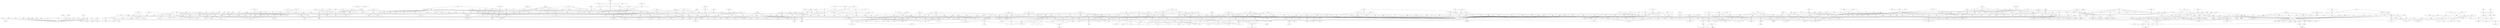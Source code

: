 graph {



	1000 [height="0.47", level="2", pos="5866.17,-11194.92", width="2.28"];
	1005 [height="0.47", level="2", pos="4225.01,-8258.33", width="4.06"];
	1007 [height="0.47", level="2", pos="-2146.60,-2920.11", width="1.82"];
	1021 [height="0.56", level="1", pos="-81.89,-367.94", width="4.22"];
	1025 [height="0.47", level="2", pos="-4071.80,-7237.16", width="2.97"];
	1029 [height="0.56", level="1", pos="-2386.38,-11893.27", width="1.57"];
	1030 [height="0.47", level="2", pos="11585.68,6484.82", width="1.21"];
	1040 [height="0.56", level="1", pos="-9602.71,7284.95", width="3.67"];
	1041 [height="0.56", level="1", pos="1770.46,-13392.71", width="1.31"];
	1050 [height="0.47", level="2", pos="1437.88,-4930.74", width="0.74"];
	106 [height="0.56", level="1", pos="-11833.48,9282.86", width="2.47"];
	1067 [height="0.47", level="2", pos="2525.63,-811.59", width="2.60"];
	107 [height="0.47", level="2", pos="-2058.87,6950.87", width="2.51"];
	1070 [height="0.56", level="1", pos="-530.03,-8418.89", width="4.35"];
	1075 [height="0.56", level="1", pos="-4921.30,-11190.36", width="1.75"];
	1076 [height="0.47", level="2", pos="11604.08,12988.60", width="2.61"];
	1077 [height="0.47", level="2", pos="-7435.27,-6601.31", width="3.26"];
	1078 [height="0.56", level="1", pos="18695.70,1835.79", width="3.28"];
	1079 [height="0.56", level="1", pos="5412.91,2368.91", width="2.42"];
	1080 [height="0.47", level="2", pos="-4320.97,1048.87", width="3.31"];
	1091 [height="0.47", level="2", pos="-6299.22,3615.78", width="2.25"];
	1095 [height="0.56", level="1", pos="-2281.83,1320.14", width="3.25"];
	1097 [height="0.56", level="1", pos="-8658.36,5340.87", width="2.69"];
	1100 [height="0.47", level="2", pos="-505.92,-4526.26", width="2.11"];
	1104 [height="0.47", level="2", pos="6575.85,-3212.27", width="1.81"];
	1109 [height="0.56", level="1", pos="2727.97,-1328.48", width="1.64"];
	1114 [height="0.47", level="2", pos="-5093.12,8296.67", width="2.81"];
	1123 [height="0.56", level="1", pos="837.59,-4421.56", width="2.47"];
	1126 [height="0.47", level="2", pos="-1921.69,16107.32", width="2.81"];
	1128 [height="0.56", level="1", pos="939.22,1836.90", width="1.54"];
	113 [height="0.47", level="2", pos="13030.82,-9721.19", width="3.54"];
	1130 [height="0.47", level="2", pos="-7239.26,-2267.92", width="1.82"];
	1133 [height="0.47", level="2", pos="13527.45,3825.77", width="2.57"];
	1137 [height="0.56", level="1", pos="20006.73,10800.35", width="3.38"];
	1138 [height="0.47", level="2", pos="-371.43,10198.60", width="1.74"];
	1140 [height="0.47", level="2", pos="-9080.37,6275.30", width="1.42"];
	1141 [height="0.47", level="2", pos="-755.16,3822.23", width="3.06"];
	1142 [height="0.56", level="1", pos="20404.89,-8658.19", width="2.40"];
	1145 [height="0.47", level="2", pos="451.69,-625.59", width="1.39"];
	1150 [height="0.47", level="2", pos="1428.82,-328.25", width="1.76"];
	116 [height="0.56", level="1", pos="9099.52,-18139.45", width="1.92"];
	1165 [height="0.56", level="1", pos="274.18,-20.12", width="2.42"];
	1167 [height="0.56", level="1", pos="15986.12,13744.67", width="3.67"];
	1178 [height="0.47", level="2", pos="-10933.84,-6349.32", width="3.07"];
	1184 [height="0.47", level="2", pos="-10828.30,-12834.96", width="1.92"];
	119 [height="0.47", level="2", pos="-392.01,-1876.24", width="1.92"];
	1197 [height="0.47", level="2", pos="-5358.60,-3158.09", width="2.17"];
	1212 [height="0.47", level="2", pos="1400.26,18698.74", width="3.94"];
	1213 [height="0.47", level="2", pos="-1521.93,3060.76", width="2.56"];
	1218 [height="0.47", level="2", pos="-4417.63,14385.02", width="0.97"];
	1220 [height="0.56", level="1", pos="410.14,-4034.72", width="3.31"];
	1221 [height="0.56", level="1", pos="1540.55,-840.75", width="2.17"];
	1229 [height="0.47", level="2", pos="7502.40,-14782.01", width="1.49"];
	1231 [height="0.56", level="1", pos="-14521.58,13776.14", width="2.96"];
	1236 [height="0.56", level="1", pos="14605.07,12489.77", width="3.28"];
	1238 [height="0.47", level="2", pos="-17324.34,-1021.79", width="1.83"];
	1241 [height="0.56", level="1", pos="9011.81,413.75", width="1.22"];
	1245 [height="0.56", level="1", pos="3177.52,-9503.08", width="1.38"];
	1250 [height="0.47", level="2", pos="7231.74,-11083.98", width="3.86"];
	1253 [height="0.47", level="2", pos="5751.78,3109.68", width="1.24"];
	1254 [height="0.47", level="2", pos="3054.02,-1236.79", width="2.47"];
	1268 [height="0.56", level="1", pos="-4953.37,-9193.05", width="2.33"];
	1272 [height="0.47", level="2", pos="-1947.52,-8057.61", width="4.31"];
	1296 [height="0.56", level="1", pos="-5261.49,-2912.15", width="2.06"];
	1300 [height="0.56", level="1", pos="10951.62,6024.28", width="4.04"];
	1302 [height="0.47", level="2", pos="-8187.66,9644.31", width="2.90"];
	1305 [height="0.47", level="2", pos="-4241.00,-158.02", width="0.76"];
	1315 [height="0.47", level="2", pos="-1453.81,-6206.92", width="2.71"];
	1325 [height="0.47", level="2", pos="3288.80,-3341.54", width="3.00"];
	1331 [height="0.56", level="1", pos="-4108.38,-1717.41", width="1.40"];
	1347 [height="0.56", level="1", pos="916.44,-11448.90", width="0.89"];
	1348 [height="0.47", level="2", pos="16944.90,-12609.80", width="2.01"];
	1355 [height="0.47", level="2", pos="1721.96,929.38", width="2.75"];
	1358 [height="0.47", level="2", pos="1357.70,-1578.74", width="3.25"];
	1376 [height="0.47", level="2", pos="1798.61,-8827.60", width="0.86"];
	1384 [height="0.47", level="2", pos="-8662.22,-1999.60", width="2.81"];
	1385 [height="0.47", level="2", pos="-3623.36,-3535.69", width="1.24"];
	1387 [height="0.47", level="2", pos="-7776.85,2478.60", width="2.50"];
	1394 [height="0.56", level="1", pos="-14229.22,157.20", width="4.93"];
	14 [height="0.47", level="2", pos="-14768.21,-10444.88", width="2.90"];
	140 [height="0.56", level="1", pos="732.10,-59.10", width="5.28"];
	1404 [height="0.47", level="2", pos="-1081.71,-9485.10", width="1.62"];
	1405 [height="0.47", level="2", pos="21405.04,-1707.37", width="1.17"];
	1410 [height="0.56", level="1", pos="-12029.93,4301.01", width="2.86"];
	1411 [height="0.56", level="1", pos="-609.52,2836.09", width="2.42"];
	1413 [height="0.47", level="2", pos="-8277.07,656.50", width="1.39"];
	1421 [height="0.47", level="2", pos="-2358.10,9804.23", width="3.58"];
	1430 [height="0.47", level="2", pos="-8118.00,5614.35", width="2.28"];
	1440 [height="0.47", level="2", pos="-19476.29,9987.92", width="1.33"];
	1448 [height="0.47", level="2", pos="-7707.89,-851.82", width="3.10"];
	145 [height="0.56", level="1", pos="-14417.86,10816.29", width="0.64"];
	1470 [height="0.47", level="2", pos="17880.09,1091.47", width="2.69"];
	1480 [height="0.47", level="2", pos="20780.56,3532.04", width="3.25"];
	1482 [height="0.56", level="1", pos="11265.04,-263.80", width="0.71"];
	1483 [height="0.47", level="2", pos="1637.09,39.68", width="3.00"];
	1484 [height="0.47", level="2", pos="13258.86,-8950.94", width="4.18"];
	1485 [height="0.56", level="1", pos="22497.22,-1800.60", width="4.04"];
	1495 [height="0.47", level="2", pos="-6100.18,-2410.60", width="1.58"];
	150 [height="0.56", level="1", pos="-6235.93,-3709.57", width="2.06"];
	1501 [height="0.47", level="2", pos="-2669.88,-3917.70", width="2.57"];
	1513 [height="0.56", level="1", pos="7721.93,-8354.47", width="2.10"];
	1520 [height="0.56", level="1", pos="5208.62,-19544.81", width="3.07"];
	1527 [height="0.47", level="2", pos="-2884.96,7957.35", width="2.12"];
	1528 [height="0.47", level="2", pos="-871.50,-1241.62", width="2.12"];
	1533 [height="0.47", level="2", pos="10738.98,-4616.76", width="1.42"];
	1540 [height="0.47", level="2", pos="4979.35,-2266.03", width="1.97"];
	1556 [height="0.47", level="2", pos="1488.91,-1421.09", width="2.57"];
	1573 [height="0.47", level="2", pos="-5092.37,7662.94", width="4.47"];
	1580 [height="0.47", level="2", pos="-10096.27,-7167.94", width="1.74"];
	1581 [height="0.56", level="1", pos="19787.47,205.43", width="3.74"];
	1589 [height="0.56", level="1", pos="-7005.50,4796.07", width="1.65"];
	159 [height="0.56", level="1", pos="-5264.12,-4904.23", width="3.76"];
	1599 [height="0.47", level="2", pos="14060.16,2547.13", width="3.19"];
	16 [height="0.47", level="2", pos="-8061.43,-12707.19", width="2.18"];
	1601 [height="0.47", level="2", pos="3475.61,-7518.24", width="2.15"];
	1618 [height="0.56", level="1", pos="358.28,-1885.86", width="1.75"];
	1626 [height="0.47", level="2", pos="-3054.91,306.15", width="2.22"];
	1627 [height="0.56", level="1", pos="830.87,-1532.90", width="3.65"];
	1630 [height="0.47", level="2", pos="6563.23,-5027.62", width="2.22"];
	1631 [height="0.47", level="2", pos="8195.18,-13714.25", width="3.10"];
	1643 [height="0.47", level="2", pos="-6879.92,8812.14", width="1.68"];
	1657 [height="0.56", level="1", pos="11339.89,8953.33", width="3.65"];
	1663 [height="0.47", level="2", pos="16351.32,-5101.88", width="2.89"];
	1665 [height="0.47", level="2", pos="-5703.46,-1989.31", width="1.22"];
	1668 [height="0.56", level="1", pos="-5575.80,323.07", width="4.36"];
	1670 [height="0.47", level="2", pos="-195.94,-1522.34", width="1.17"];
	1671 [height="0.56", level="1", pos="-19533.43,1121.12", width="1.86"];
	1679 [height="0.47", level="2", pos="1384.41,4179.05", width="1.18"];
	1695 [height="0.47", level="2", pos="2993.42,-3859.16", width="0.92"];
	1696 [height="0.56", level="1", pos="5211.28,-3214.43", width="2.69"];
	1716 [height="0.47", level="2", pos="-12281.88,-5239.76", width="2.97"];
	1736 [height="0.47", level="2", pos="223.35,-1918.96", width="1.24"];
	1739 [height="0.56", level="1", pos="342.57,-298.46", width="2.24"];
	1740 [height="0.47", level="2", pos="-14045.04,5324.61", width="2.50"];
	1742 [height="0.47", level="2", pos="973.92,-646.74", width="1.78"];
	1748 [height="0.56", level="1", pos="10714.45,2750.80", width="3.42"];
	1750 [height="0.47", level="2", pos="1643.79,-1551.20", width="1.90"];
	1765 [height="0.47", level="2", pos="2159.04,-689.88", width="1.88"];
	1773 [height="0.47", level="2", pos="-7907.95,3963.92", width="1.24"];
	1819 [height="0.47", level="2", pos="-11814.74,14782.91", width="3.25"];
	1822 [height="0.47", level="2", pos="-3570.56,-13363.30", width="1.14"];
	1824 [height="0.47", level="2", pos="130.15,-586.38", width="3.56"];
	1828 [height="0.56", level="1", pos="-3133.56,-5905.62", width="2.42"];
	1839 [height="0.47", level="2", pos="19663.77,-4865.60", width="2.03"];
	1849 [height="0.47", level="2", pos="-247.61,-9440.62", width="1.71"];
	1853 [height="0.56", level="1", pos="3490.30,-359.35", width="3.31"];
	1858 [height="0.47", level="2", pos="1743.79,14266.95", width="1.42"];
	1864 [height="0.47", level="2", pos="-6495.36,-4086.25", width="1.32"];
	1871 [height="0.56", level="1", pos="-15749.46,-5878.81", width="2.03"];
	1873 [height="0.56", level="1", pos="-8536.16,-1580.30", width="3.67"];
	1875 [height="0.47", level="2", pos="5453.31,-16593.43", width="1.03"];
	1881 [height="0.47", level="2", pos="984.55,-937.91", width="1.61"];
	1884 [height="0.56", level="1", pos="2076.34,-428.15", width="2.65"];
	1891 [height="0.56", level="1", pos="-9237.30,1565.15", width="3.31"];
	1899 [height="0.56", level="1", pos="7683.65,-4166.01", width="1.75"];
	1908 [height="0.47", level="2", pos="-755.57,13477.57", width="0.58"];
	1911 [height="0.47", level="2", pos="9350.46,-15884.39", width="1.46"];
	1920 [height="0.47", level="2", pos="-12018.95,7594.73", width="1.88"];
	1924 [height="0.47", level="2", pos="8512.71,-19111.33", width="1.22"];
	1925 [height="0.56", level="1", pos="-2677.28,5143.95", width="4.03"];
	1930 [height="0.47", level="2", pos="-1226.53,-2579.79", width="1.51"];
	1931 [height="0.56", level="1", pos="438.48,-506.07", width="2.24"];
	1940 [height="0.47", level="2", pos="6238.45,-889.23", width="2.86"];
	1941 [height="0.47", level="2", pos="-10689.53,3259.09", width="2.90"];
	1950 [height="0.47", level="2", pos="-11269.70,10199.09", width="1.56"];
	1952 [height="0.47", level="2", pos="-8032.06,3531.94", width="1.38"];
	1963 [height="0.56", level="1", pos="159.38,244.84", width="3.00"];
	1966 [height="0.47", level="2", pos="14844.56,6750.99", width="3.85"];
	197 [height="0.56", level="1", pos="16242.70,10043.23", width="1.51"];
	1972 [height="0.47", level="2", pos="-7598.83,10616.47", width="1.68"];
	1982 [height="0.47", level="2", pos="2606.88,-343.39", width="3.06"];
	1987 [height="0.56", level="1", pos="3747.67,-14414.78", width="2.26"];
	1996 [height="0.47", level="2", pos="1111.49,-1161.49", width="2.97"];
	2000 [height="0.47", level="2", pos="-1361.60,-2852.53", width="2.67"];
	2002 [height="0.56", level="1", pos="-1233.12,11559.69", width="1.86"];
	2006 [height="0.56", level="1", pos="-6156.58,6633.02", width="3.21"];
	2010 [height="0.47", level="2", pos="-5900.91,-11651.95", width="1.22"];
	2012 [height="0.47", level="2", pos="452.43,-8932.50", width="2.03"];
	2014 [height="0.47", level="2", pos="7284.25,-16385.35", width="3.89"];
	2025 [height="0.47", level="2", pos="-1734.40,-1535.16", width="1.83"];
	2031 [height="0.47", level="2", pos="-9226.55,-8710.13", width="1.97"];
	2034 [height="0.47", level="2", pos="-8731.02,7928.31", width="4.04"];
	2037 [height="0.47", level="2", pos="-17486.94,1088.12", width="2.03"];
	204 [height="0.56", level="1", pos="-9096.58,2906.85", width="2.26"];
	2044 [height="0.47", level="2", pos="-13587.52,39.59", width="2.94"];
	2046 [height="0.47", level="2", pos="1612.98,-977.18", width="2.96"];
	2049 [height="0.47", level="2", pos="2741.77,-531.29", width="2.81"];
	2056 [height="0.47", level="2", pos="1678.85,-1788.52", width="3.15"];
	2061 [height="0.56", level="1", pos="-4093.39,-3274.82", width="0.61"];
	2063 [height="0.56", level="1", pos="-281.95,6870.93", width="0.67"];
	2064 [height="0.47", level="2", pos="6778.69,5281.19", width="3.51"];
	2070 [height="0.47", level="2", pos="-15091.49,14456.06", width="2.25"];
	2073 [height="0.47", level="2", pos="-7960.88,8605.04", width="1.53"];
	2079 [height="0.56", level="1", pos="12966.23,5778.58", width="4.74"];
	208 [height="0.56", level="1", pos="2107.41,-10773.34", width="1.33"];
	2089 [height="0.56", level="1", pos="8454.04,2307.91", width="4.71"];
	2092 [height="0.56", level="1", pos="1751.49,487.65", width="2.31"];
	2098 [height="0.56", level="1", pos="-10131.40,-12225.56", width="2.19"];
	2103 [height="0.56", level="1", pos="-22025.55,-2161.96", width="2.79"];
	2104 [height="0.47", level="2", pos="118.18,-5540.10", width="2.56"];
	2110 [height="0.47", level="2", pos="-197.20,15210.18", width="0.76"];
	2116 [height="0.56", level="1", pos="-9096.53,11626.71", width="3.74"];
	2122 [height="0.47", level="2", pos="-5962.72,-1321.02", width="2.69"];
	2128 [height="0.56", level="1", pos="2257.04,7281.28", width="2.62"];
	2134 [height="0.47", level="2", pos="2763.75,-1940.28", width="2.03"];
	2139 [height="0.47", level="2", pos="-6920.14,-11959.96", width="2.07"];
	2151 [height="0.56", level="1", pos="-3436.39,15506.75", width="5.36"];
	2157 [height="0.47", level="2", pos="4369.10,-19656.00", width="1.51"];
	2162 [height="0.56", level="1", pos="-19665.95,-2018.12", width="2.69"];
	2164 [height="0.47", level="2", pos="4795.01,-1193.43", width="2.89"];
	2165 [height="0.47", level="2", pos="279.87,-11990.53", width="1.88"];
	2166 [height="0.47", level="2", pos="7258.84,3631.33", width="3.04"];
	2168 [height="0.56", level="1", pos="-116.27,3967.55", width="3.35"];
	217 [height="0.56", level="1", pos="11278.61,-8898.78", width="2.35"];
	2184 [height="0.47", level="2", pos="-5178.33,-2144.62", width="3.64"];
	2187 [height="0.56", level="1", pos="310.79,-2012.86", width="1.72"];
	2188 [height="0.47", level="2", pos="52.90,-15840.50", width="3.65"];
	2194 [height="0.47", level="2", pos="-41.47,-7590.15", width="2.69"];
	2199 [height="0.56", level="1", pos="2289.26,-822.02", width="3.04"];
	2209 [height="0.47", level="2", pos="482.29,-2431.56", width="3.15"];
	2214 [height="0.47", level="2", pos="12247.18,-14683.82", width="4.72"];
	2217 [height="0.47", level="2", pos="-4201.56,9954.97", width="1.65"];
	2226 [height="0.47", level="2", pos="-3899.29,2869.27", width="3.75"];
	2230 [height="0.56", level="1", pos="12163.27,-3635.98", width="1.57"];
	2233 [height="0.56", level="1", pos="-16350.97,1962.97", width="2.12"];
	2236 [height="0.47", level="2", pos="3788.40,-3568.15", width="2.11"];
	2248 [height="0.47", level="2", pos="10782.17,-10927.31", width="3.79"];
	2259 [height="0.47", level="2", pos="1180.02,-9859.13", width="1.56"];
	2266 [height="0.56", level="1", pos="3369.50,4178.42", width="4.60"];
	2281 [height="0.47", level="2", pos="18126.67,-8129.50", width="3.46"];
	2283 [height="0.47", level="2", pos="9608.48,-9653.59", width="2.96"];
	2285 [height="0.56", level="1", pos="1356.10,-610.79", width="2.62"];
	2288 [height="0.47", level="2", pos="-5653.53,-7305.33", width="2.44"];
	2320 [height="0.47", level="2", pos="7229.72,-1839.08", width="2.21"];
	2328 [height="0.56", level="1", pos="6926.46,-18844.98", width="3.62"];
	2333 [height="0.56", level="1", pos="-4605.43,-4610.32", width="3.24"];
	2337 [height="0.47", level="2", pos="14281.74,-3115.17", width="2.86"];
	2343 [height="0.47", level="2", pos="-3021.13,-2791.46", width="2.17"];
	2355 [height="0.56", level="1", pos="-5983.73,2498.56", width="2.42"];
	2361 [height="0.47", level="2", pos="329.36,-2810.02", width="2.12"];
	2362 [height="0.47", level="2", pos="5142.01,-7417.13", width="1.61"];
	2371 [height="0.56", level="1", pos="7846.30,9811.88", width="3.32"];
	2375 [height="0.56", level="1", pos="-5925.61,-862.88", width="0.61"];
	2379 [height="0.47", level="2", pos="1061.56,-513.00", width="2.28"];
	2385 [height="0.47", level="2", pos="-9186.48,-10722.30", width="1.43"];
	2386 [height="0.56", level="1", pos="-6665.39,-82.26", width="4.57"];
	2387 [height="0.56", level="1", pos="-18318.78,-5474.41", width="2.93"];
	2388 [height="0.56", level="1", pos="-10645.59,-14895.60", width="3.47"];
	2390 [height="0.56", level="1", pos="5552.38,-9202.81", width="1.79"];
	2404 [height="0.47", level="2", pos="1207.09,-1422.54", width="2.12"];
	2406 [height="0.56", level="1", pos="-10186.81,4536.31", width="3.11"];
	2409 [height="0.56", level="1", pos="-400.68,2714.76", width="3.51"];
	2417 [height="0.47", level="2", pos="-14249.74,1642.08", width="3.50"];
	2418 [height="0.47", level="2", pos="9499.31,-2515.34", width="2.72"];
	2420 [height="0.47", level="2", pos="-13221.55,-3281.21", width="3.24"];
	2435 [height="0.56", level="1", pos="14074.94,196.10", width="1.43"];
	2441 [height="0.47", level="2", pos="11532.64,3049.43", width="2.17"];
	2444 [height="0.47", level="2", pos="28.06,-1470.31", width="2.72"];
	245 [height="0.47", level="2", pos="1136.87,-10047.33", width="3.10"];
	2471 [height="0.47", level="2", pos="3437.83,8929.52", width="3.17"];
	2476 [height="0.47", level="2", pos="2854.73,-817.51", width="2.90"];
	2478 [height="0.56", level="1", pos="27.13,-906.29", width="3.76"];
	2481 [height="0.47", level="2", pos="-4268.10,-2789.29", width="1.62"];
	2489 [height="0.47", level="2", pos="1753.72,-1045.84", width="1.90"];
	2491 [height="0.47", level="2", pos="-1786.87,1291.49", width="4.06"];
	2498 [height="0.47", level="2", pos="-3913.50,-9970.13", width="1.11"];
	250 [height="0.47", level="2", pos="15435.63,-10389.07", width="2.67"];
	2511 [height="0.56", level="1", pos="-4437.83,-7904.69", width="1.51"];
	2535 [height="0.56", level="1", pos="8226.50,8129.34", width="3.39"];
	2536 [height="0.47", level="2", pos="23087.97,4471.28", width="1.61"];
	2538 [height="0.47", level="2", pos="5916.34,3055.93", width="2.22"];
	2541 [height="0.47", level="2", pos="9871.56,4036.18", width="2.01"];
	2546 [height="0.47", level="2", pos="7679.47,223.01", width="1.81"];
	2547 [height="0.47", level="2", pos="-4865.09,-12030.48", width="1.88"];
	255 [height="0.56", level="1", pos="6148.69,11099.81", width="2.62"];
	2556 [height="0.56", level="1", pos="1636.45,-2147.94", width="2.56"];
	2560 [height="0.56", level="1", pos="-14433.10,-1920.04", width="1.47"];
	2569 [height="0.47", level="2", pos="11460.69,-15229.93", width="3.68"];
	2571 [height="0.47", level="2", pos="-1859.65,-12245.98", width="1.40"];
	2574 [height="0.47", level="2", pos="14214.08,-5552.61", width="3.14"];
	2576 [height="0.56", level="1", pos="1116.33,-641.79", width="2.44"];
	2586 [height="0.47", level="2", pos="18019.87,5978.46", width="3.54"];
	2592 [height="0.56", level="1", pos="-6984.10,-9753.13", width="2.44"];
	2605 [height="0.56", level="1", pos="2471.11,-522.28", width="2.93"];
	2613 [height="0.56", level="1", pos="10193.29,11384.31", width="3.60"];
	2620 [height="0.47", level="2", pos="-10007.50,11620.49", width="1.90"];
	2628 [height="0.47", level="2", pos="4460.53,-1395.93", width="1.24"];
	2630 [height="0.56", level="1", pos="-9163.44,-7033.41", width="3.00"];
	2631 [height="0.47", level="2", pos="9681.02,386.46", width="0.62"];
	2634 [height="0.47", level="2", pos="-8295.15,-10361.64", width="2.57"];
	2645 [height="0.56", level="1", pos="2080.43,-6327.20", width="3.93"];
	2659 [height="0.56", level="1", pos="8843.63,-9515.84", width="1.50"];
	2673 [height="0.47", level="2", pos="-9240.78,3888.04", width="2.46"];
	2682 [height="0.56", level="1", pos="-12030.21,1407.95", width="1.86"];
	2683 [height="0.56", level="1", pos="6324.74,-2808.86", width="2.58"];
	2691 [height="0.56", level="1", pos="-3851.46,-2902.93", width="2.93"];
	2717 [height="0.56", level="1", pos="-13632.81,8817.28", width="2.38"];
	2720 [height="0.47", level="2", pos="13601.67,1593.90", width="3.74"];
	2729 [height="0.56", level="1", pos="-6848.88,1925.25", width="1.57"];
	2737 [height="0.47", level="2", pos="-7916.42,4846.42", width="2.92"];
	2740 [height="0.56", level="1", pos="14079.74,-2335.27", width="4.14"];
	2745 [height="0.47", level="2", pos="1731.96,-8568.89", width="0.93"];
	2753 [height="0.47", level="2", pos="-7191.35,-8606.28", width="2.51"];
	2760 [height="0.56", level="1", pos="-4739.75,-13644.53", width="3.11"];
	2762 [height="0.47", level="2", pos="-36.58,-15085.53", width="2.85"];
	2768 [height="0.47", level="2", pos="3945.36,-630.81", width="2.31"];
	2770 [height="0.56", level="1", pos="-6283.91,-6326.67", width="2.14"];
	2798 [height="0.47", level="2", pos="3487.61,10003.25", width="3.01"];
	2800 [height="0.56", level="1", pos="4668.89,-2714.28", width="1.96"];
	2815 [height="0.47", level="2", pos="1125.67,-985.94", width="2.18"];
	2822 [height="0.47", level="2", pos="-4673.76,6447.51", width="2.76"];
	2825 [height="0.56", level="1", pos="525.67,-3725.14", width="2.06"];
	2826 [height="0.47", level="2", pos="388.14,-3203.71", width="0.97"];
	2832 [height="0.56", level="1", pos="-2722.71,8949.69", width="3.79"];
	2835 [height="0.47", level="2", pos="-720.97,4184.02", width="3.93"];
	284 [height="0.47", level="2", pos="9056.72,3045.77", width="2.32"];
	2840 [height="0.47", level="2", pos="-17825.93,-3977.59", width="0.29"];
	2841 [height="0.47", level="2", pos="8737.19,9151.27", width="2.69"];
	2842 [height="0.47", level="2", pos="2093.09,-1338.11", width="2.88"];
	2846 [height="0.47", level="2", pos="2094.17,-4829.35", width="1.47"];
	2851 [height="0.56", level="1", pos="-1651.15,2232.42", width="3.35"];
	2854 [height="0.47", level="2", pos="11287.82,-1898.87", width="2.25"];
	2855 [height="0.47", level="2", pos="-18045.27,-3382.83", width="1.74"];
	2861 [height="0.47", level="2", pos="8904.25,-6261.17", width="2.03"];
	2867 [height="0.47", level="2", pos="-6504.80,-7366.05", width="1.58"];
	2870 [height="0.47", level="2", pos="153.02,-413.50", width="2.75"];
	2871 [height="0.47", level="2", pos="-8034.98,-4287.19", width="2.85"];
	288 [height="0.47", level="2", pos="144.95,168.72", width="1.67"];
	2888 [height="0.56", level="1", pos="10673.93,15009.31", width="3.35"];
	2889 [height="0.47", level="2", pos="5878.16,1198.22", width="3.26"];
	2891 [height="0.47", level="2", pos="4424.36,5398.95", width="1.75"];
	2901 [height="0.47", level="2", pos="2302.84,-1130.31", width="2.65"];
	291 [height="0.56", level="1", pos="621.61,-1162.31", width="1.40"];
	2915 [height="0.47", level="2", pos="2002.70,-1184.25", width="3.44"];
	2916 [height="0.56", level="1", pos="4799.55,3797.95", width="2.40"];
	2924 [height="0.47", level="2", pos="12656.13,-6274.09", width="2.86"];
	2927 [height="0.56", level="1", pos="3977.23,-12526.35", width="1.43"];
	2934 [height="0.56", level="1", pos="-12544.75,2568.84", width="4.03"];
	2943 [height="0.47", level="2", pos="-13408.05,-13656.18", width="2.21"];
	2946 [height="0.47", level="2", pos="285.85,-178.72", width="2.62"];
	2948 [height="0.56", level="1", pos="1154.75,1065.21", width="5.32"];
	2969 [height="0.56", level="1", pos="-5768.45,-10752.26", width="3.60"];
	2975 [height="0.56", level="1", pos="9877.28,-13850.58", width="1.57"];
	2988 [height="0.47", level="2", pos="-7968.02,415.73", width="5.03"];
	2992 [height="0.47", level="2", pos="748.02,-181.64", width="4.50"];
	30 [height="0.47", level="2", pos="-3841.04,11206.95", width="1.43"];
	3001 [height="0.47", level="2", pos="-7409.45,6723.10", width="2.07"];
	3008 [height="0.56", level="1", pos="-8395.14,-5561.90", width="2.54"];
	3018 [height="0.47", level="2", pos="-1677.13,-409.28", width="1.86"];
	3020 [height="0.47", level="2", pos="20967.13,-9387.87", width="2.03"];
	303 [height="0.56", level="1", pos="-4691.74,16655.13", width="3.46"];
	3032 [height="0.47", level="2", pos="4964.71,-1687.85", width="3.49"];
	3034 [height="0.47", level="2", pos="11755.50,-4886.61", width="2.82"];
	3035 [height="0.47", level="2", pos="-947.74,2084.72", width="3.94"];
	3049 [height="0.56", level="1", pos="-664.92,-6725.12", width="4.32"];
	3052 [height="0.47", level="2", pos="16111.81,-13041.73", width="0.97"];
	3056 [height="0.56", level="1", pos="-10984.30,-16522.48", width="4.18"];
	3059 [height="0.47", level="2", pos="-17891.05,-2163.80", width="2.71"];
	3068 [height="0.56", level="1", pos="3596.40,-2101.21", width="2.19"];
	3072 [height="0.47", level="2", pos="2958.34,10690.50", width="1.12"];
	308 [height="0.47", level="2", pos="11404.55,1695.27", width="2.12"];
	3093 [height="0.47", level="2", pos="-4166.64,-4454.53", width="0.68"];
	3105 [height="0.47", level="2", pos="-5252.47,-1023.85", width="3.25"];
	3108 [height="0.47", level="2", pos="377.66,18842.53", width="2.50"];
	3112 [height="0.56", level="1", pos="-10582.13,-3279.72", width="2.42"];
	3113 [height="0.56", level="1", pos="-17873.97,8794.82", width="3.72"];
	3122 [height="0.47", level="2", pos="4206.84,-16946.24", width="3.07"];
	3127 [height="0.47", level="2", pos="-22072.91,-6902.32", width="2.69"];
	3137 [height="0.47", level="2", pos="2957.07,-2023.75", width="1.01"];
	3139 [height="0.56", level="1", pos="3641.88,385.73", width="1.57"];
	3143 [height="0.56", level="1", pos="19107.48,5567.27", width="4.81"];
	3159 [height="0.47", level="2", pos="-11820.17,-3333.67", width="2.18"];
	3162 [height="0.47", level="2", pos="5194.12,-962.23", width="2.31"];
	3170 [height="0.56", level="1", pos="-1644.78,13817.03", width="4.11"];
	3172 [height="0.47", level="2", pos="4138.26,2686.13", width="2.35"];
	3177 [height="0.47", level="2", pos="-12466.85,12931.42", width="2.43"];
	318 [height="0.47", level="2", pos="-9085.24,-11724.36", width="1.81"];
	3182 [height="0.47", level="2", pos="-12188.20,5901.62", width="2.50"];
	3195 [height="0.47", level="2", pos="749.60,-373.16", width="2.35"];
	3215 [height="0.47", level="2", pos="-3043.00,3948.40", width="3.79"];
	3218 [height="0.56", level="1", pos="13902.46,10172.16", width="1.75"];
	323 [height="0.47", level="2", pos="776.19,5099.28", width="2.53"];
	3232 [height="0.47", level="2", pos="21996.72,-2937.04", width="2.10"];
	3236 [height="0.47", level="2", pos="7893.94,-2548.03", width="2.46"];
	3242 [height="0.47", level="2", pos="-31.92,-10621.73", width="1.96"];
	3245 [height="0.47", level="2", pos="958.70,8213.21", width="2.06"];
	3246 [height="0.47", level="2", pos="6744.82,3237.32", width="2.32"];
	325 [height="0.56", level="1", pos="-1620.25,8377.38", width="4.58"];
	3253 [height="0.47", level="2", pos="11955.75,8183.33", width="2.03"];
	3257 [height="0.56", level="1", pos="16245.33,-667.47", width="2.10"];
	3259 [height="0.56", level="1", pos="-205.78,42.70", width="3.69"];
	3262 [height="0.56", level="1", pos="18977.29,-4504.89", width="3.31"];
	3264 [height="0.47", level="2", pos="-5682.83,3486.07", width="1.39"];
	3265 [height="0.47", level="2", pos="776.87,342.27", width="4.08"];
	3267 [height="0.56", level="1", pos="-16610.96,-4825.66", width="2.40"];
	3296 [height="0.47", level="2", pos="-17389.42,-8896.32", width="3.15"];
	330 [height="0.47", level="2", pos="23536.51,-1124.42", width="4.74"];
	3300 [height="0.56", level="1", pos="-5743.06,-15267.63", width="2.72"];
	3303 [height="0.56", level="1", pos="-3111.62,-9116.19", width="3.31"];
	3304 [height="0.47", level="2", pos="-1030.22,-1110.40", width="3.93"];
	3314 [height="0.56", level="1", pos="-422.40,-807.55", width="2.89"];
	3317 [height="0.47", level="2", pos="2468.01,-311.60", width="3.11"];
	3319 [height="0.47", level="2", pos="3703.84,-1031.92", width="1.18"];
	332 [height="0.47", level="2", pos="14239.20,4210.89", width="3.74"];
	3330 [height="0.47", level="2", pos="-8117.96,-1808.27", width="2.53"];
	3333 [height="0.56", level="1", pos="-14918.37,-12938.06", width="2.82"];
	334 [height="0.47", level="2", pos="8335.10,7257.97", width="1.96"];
	3345 [height="0.56", level="1", pos="11798.22,4700.58", width="3.17"];
	3353 [height="0.47", level="2", pos="-3062.79,-5348.78", width="2.97"];
	3354 [height="0.47", level="2", pos="-4877.91,-3470.68", width="2.17"];
	3360 [height="0.47", level="2", pos="10885.09,774.56", width="2.36"];
	3363 [height="0.56", level="1", pos="-607.21,-2631.22", width="3.32"];
	3365 [height="0.47", level="2", pos="3380.34,-2352.06", width="1.36"];
	3375 [height="0.47", level="2", pos="-5740.87,-13632.35", width="3.04"];
	3390 [height="0.47", level="2", pos="5344.34,9758.94", width="2.01"];
	3396 [height="0.47", level="2", pos="-3587.99,-14463.00", width="2.40"];
	3399 [height="0.47", level="2", pos="19546.77,2192.33", width="3.65"];
	34 [height="0.47", level="2", pos="-3949.95,-10847.97", width="1.22"];
	3415 [height="0.47", level="2", pos="20022.01,4893.16", width="2.90"];
	3419 [height="0.47", level="2", pos="7665.47,12465.11", width="2.22"];
	3424 [height="0.56", level="1", pos="3318.71,15401.40", width="4.46"];
	3426 [height="0.47", level="2", pos="970.86,-418.21", width="1.28"];
	3428 [height="0.47", level="2", pos="2547.35,-796.73", width="3.07"];
	3429 [height="0.47", level="2", pos="-7104.95,9941.42", width="1.57"];
	3433 [height="0.47", level="2", pos="10092.73,-18077.43", width="1.76"];
	3434 [height="0.56", level="1", pos="-6417.16,9466.17", width="1.89"];
	3438 [height="0.47", level="2", pos="20583.80,4219.00", width="2.12"];
	344 [height="0.47", level="2", pos="2719.14,-5594.24", width="1.03"];
	3441 [height="0.47", level="2", pos="-7367.03,-3076.98", width="1.92"];
	3447 [height="0.47", level="2", pos="-5424.71,9971.78", width="1.08"];
	3451 [height="0.47", level="2", pos="666.24,214.08", width="0.54"];
	346 [height="0.47", level="2", pos="11598.57,9991.68", width="2.90"];
	3485 [height="0.47", level="2", pos="-3087.02,-653.50", width="1.71"];
	3492 [height="0.56", level="1", pos="-2559.65,-4808.55", width="2.76"];
	3497 [height="0.47", level="2", pos="-3809.77,1247.62", width="2.22"];
	3499 [height="0.47", level="2", pos="-404.42,7284.63", width="1.49"];
	3500 [height="0.56", level="1", pos="-20181.21,2597.44", width="2.89"];
	3509 [height="0.47", level="2", pos="4844.40,13880.90", width="4.28"];
	3518 [height="0.47", level="2", pos="19293.53,-474.35", width="2.06"];
	352 [height="0.56", level="1", pos="8096.83,-1368.71", width="2.56"];
	3527 [height="0.47", level="2", pos="2751.27,-14083.59", width="0.49"];
	354 [height="0.47", level="2", pos="-12036.09,-12944.31", width="2.61"];
	3555 [height="0.47", level="2", pos="5846.06,-3381.37", width="1.62"];
	3557 [height="0.56", level="1", pos="14010.23,14166.97", width="3.31"];
	3563 [height="0.47", level="2", pos="838.88,5751.47", width="1.71"];
	3568 [height="0.56", level="1", pos="15976.09,3588.79", width="3.11"];
	3570 [height="0.47", level="2", pos="-276.24,-2153.05", width="2.36"];
	3582 [height="0.47", level="2", pos="-14772.75,3060.31", width="1.74"];
	3592 [height="0.47", level="2", pos="6262.44,4132.54", width="2.97"];
	3596 [height="0.56", level="1", pos="-12752.06,-8725.57", width="2.47"];
	3604 [height="0.47", level="2", pos="-6153.02,-1385.64", width="0.72"];
	3618 [height="0.56", level="1", pos="453.84,132.11", width="3.53"];
	3627 [height="0.56", level="1", pos="2046.08,-5394.74", width="1.92"];
	3628 [height="0.56", level="1", pos="-1688.14,-6513.75", width="2.65"];
	3633 [height="0.56", level="1", pos="-13375.82,7687.22", width="1.36"];
	364 [height="0.56", level="1", pos="15902.81,5574.54", width="3.32"];
	3641 [height="0.47", level="2", pos="-9842.56,6097.63", width="3.92"];
	3649 [height="0.56", level="1", pos="14491.79,8692.76", width="1.61"];
	3651 [height="0.56", level="1", pos="-3359.71,11047.09", width="2.07"];
	3662 [height="0.47", level="2", pos="-4037.97,2375.17", width="1.67"];
	3664 [height="0.47", level="2", pos="3183.80,-3977.45", width="2.11"];
	3674 [height="0.47", level="2", pos="-17815.52,1938.09", width="2.75"];
	3681 [height="0.47", level="2", pos="5525.84,-17410.87", width="3.00"];
	3684 [height="0.47", level="2", pos="-4414.97,7082.80", width="3.40"];
	3688 [height="0.56", level="1", pos="-14999.46,8900.51", width="2.21"];
	3693 [height="0.47", level="2", pos="-8624.03,-15992.14", width="3.58"];
	3697 [height="0.47", level="2", pos="-10792.88,115.90", width="1.68"];
	3701 [height="0.47", level="2", pos="-7512.63,-7522.05", width="3.25"];
	3703 [height="0.56", level="1", pos="-1024.68,-11516.92", width="3.31"];
	3709 [height="0.56", level="1", pos="-14060.81,-9994.93", width="2.68"];
	3711 [height="0.56", level="1", pos="1158.03,-1705.35", width="2.90"];
	3712 [height="0.47", level="2", pos="-8010.50,1169.47", width="3.83"];
	3718 [height="0.56", level="1", pos="7536.82,4156.17", width="4.57"];
	3736 [height="0.47", level="2", pos="-2508.00,-1667.27", width="2.32"];
	3738 [height="0.47", level="2", pos="15678.44,1190.66", width="3.11"];
	3744 [height="0.56", level="1", pos="-1138.21,9359.49", width="2.96"];
	375 [height="0.47", level="2", pos="-2191.75,-7064.57", width="1.78"];
	3758 [height="0.47", level="2", pos="1460.62,643.72", width="2.97"];
	3763 [height="0.56", level="1", pos="4755.93,-5887.58", width="1.89"];
	3767 [height="0.56", level="1", pos="2456.55,-1290.03", width="4.24"];
	3775 [height="0.47", level="2", pos="524.45,-10227.24", width="1.22"];
	3776 [height="0.56", level="1", pos="-4665.47,1634.95", width="3.72"];
	378 [height="0.56", level="1", pos="10792.42,-5925.29", width="1.22"];
	3781 [height="0.56", level="1", pos="-13563.53,16823.03", width="5.43"];
	3787 [height="0.56", level="1", pos="-10267.98,-8165.80", width="1.85"];
	3804 [height="0.56", level="1", pos="-9709.76,13309.80", width="3.17"];
	3809 [height="0.47", level="2", pos="-11839.15,-6610.88", width="1.26"];
	3819 [height="0.56", level="1", pos="-10529.22,-1232.76", width="1.72"];
	3822 [height="0.56", level="1", pos="17277.42,-1952.49", width="1.54"];
	3827 [height="0.47", level="2", pos="15388.19,-13325.35", width="1.47"];
	3834 [height="0.56", level="1", pos="10324.53,-7739.87", width="2.49"];
	3835 [height="0.47", level="2", pos="-13914.90,-6265.31", width="2.00"];
	3855 [height="0.47", level="2", pos="693.65,4076.80", width="2.50"];
	3864 [height="0.56", level="1", pos="-948.22,15605.33", width="3.69"];
	3872 [height="0.56", level="1", pos="-13288.95,12367.59", width="2.42"];
	3878 [height="0.47", level="2", pos="14472.98,-1094.95", width="1.31"];
	388 [height="0.47", level="2", pos="-15419.38,5215.71", width="3.40"];
	3884 [height="0.47", level="2", pos="8490.69,-5196.95", width="0.67"];
	3890 [height="0.47", level="2", pos="9204.63,-8185.14", width="1.36"];
	3892 [height="0.47", level="2", pos="1360.08,-331.67", width="1.71"];
	3900 [height="0.56", level="1", pos="2019.26,213.12", width="2.00"];
	3905 [height="0.56", level="1", pos="3439.98,-710.05", width="2.00"];
	391 [height="0.56", level="1", pos="15040.73,-8310.04", width="3.67"];
	3913 [height="0.47", level="2", pos="-18762.16,-2598.76", width="1.51"];
	392 [height="0.47", level="2", pos="-6764.89,7355.95", width="1.90"];
	3925 [height="0.47", level="2", pos="9613.81,-19067.09", width="1.43"];
	3926 [height="0.56", level="1", pos="-4086.54,12849.01", width="1.17"];
	3931 [height="0.47", level="2", pos="-4417.75,-1422.19", width="2.00"];
	3936 [height="0.56", level="1", pos="11.13,-3669.71", width="1.31"];
	3938 [height="0.56", level="1", pos="1385.15,-1012.69", width="3.89"];
	3942 [height="0.56", level="1", pos="-8806.72,-13698.93", width="1.93"];
	3944 [height="0.56", level="1", pos="-3082.58,-845.64", width="1.89"];
	3949 [height="0.47", level="2", pos="1442.28,-435.69", width="1.65"];
	3956 [height="0.56", level="1", pos="3963.05,-1678.04", width="3.17"];
	3958 [height="0.47", level="2", pos="6579.46,-15786.25", width="2.03"];
	3959 [height="0.56", level="1", pos="-11000.92,16398.97", width="2.72"];
	396 [height="0.47", level="2", pos="5613.90,-14058.58", width="1.31"];
	3962 [height="0.47", level="2", pos="1814.22,-758.35", width="1.61"];
	3963 [height="0.56", level="1", pos="18370.94,10451.89", width="2.49"];
	3974 [height="0.47", level="2", pos="1787.70,-383.08", width="2.35"];
	3985 [height="0.47", level="2", pos="6513.59,-3620.05", width="2.57"];
	40 [height="0.56", level="1", pos="-932.30,-2145.72", width="2.56"];
	4008 [height="0.47", level="2", pos="5357.53,-5572.04", width="2.06"];
	4010 [height="0.47", level="2", pos="-2535.79,6475.87", width="3.31"];
	4012 [height="0.47", level="2", pos="16885.56,-6396.15", width="1.67"];
	4021 [height="0.47", level="2", pos="20057.62,-7792.06", width="1.24"];
	4028 [height="0.56", level="1", pos="-14803.27,-3143.18", width="2.44"];
	4033 [height="0.47", level="2", pos="-514.00,18911.36", width="3.10"];
	4041 [height="0.47", level="2", pos="1816.31,-1440.08", width="1.58"];
	4042 [height="0.47", level="2", pos="23337.35,-2453.05", width="0.92"];
	4057 [height="0.47", level="2", pos="5297.19,-1852.26", width="3.06"];
	4062 [height="0.47", level="2", pos="-570.87,4615.20", width="2.72"];
	4066 [height="0.47", level="2", pos="-11072.59,9071.51", width="4.64"];
	4068 [height="0.56", level="1", pos="14111.53,-6456.90", width="3.35"];
	4073 [height="0.47", level="2", pos="-2343.84,90.57", width="1.96"];
	4080 [height="0.56", level="1", pos="6020.83,6557.09", width="4.94"];
	4087 [height="0.47", level="2", pos="-13392.34,1416.36", width="2.76"];
	409 [height="0.47", level="2", pos="-1.17,-3062.91", width="4.44"];
	4101 [height="0.56", level="1", pos="3901.74,13712.62", width="3.67"];
	4105 [height="0.47", level="2", pos="-4457.78,-4452.73", width="2.42"];
	4108 [height="0.47", level="2", pos="3937.01,1278.91", width="3.79"];
	4118 [height="0.47", level="2", pos="5123.66,-14549.10", width="2.38"];
	4128 [height="0.47", level="2", pos="1637.66,-612.96", width="3.35"];
	4137 [height="0.47", level="2", pos="9867.89,-645.94", width="1.78"];
	4138 [height="0.47", level="2", pos="-1951.58,3746.28", width="1.93"];
	4145 [height="0.47", level="2", pos="-6293.66,10764.69", width="2.40"];
	4146 [height="0.47", level="2", pos="-5894.13,-8527.18", width="1.43"];
	4156 [height="0.47", level="2", pos="-5520.64,-4050.44", width="2.89"];
	4169 [height="0.47", level="2", pos="-6504.31,-3507.35", width="3.46"];
	417 [height="0.47", level="2", pos="-2882.54,1192.84", width="1.12"];
	4176 [height="0.47", level="2", pos="-6095.88,5408.10", width="2.07"];
	4184 [height="0.47", level="2", pos="16868.41,3279.24", width="3.36"];
	4186 [height="0.47", level="2", pos="12756.74,-7269.31", width="3.29"];
	4190 [height="0.56", level="1", pos="9937.93,-4385.43", width="1.10"];
	4199 [height="0.47", level="2", pos="12357.80,342.65", width="3.25"];
	4203 [height="0.47", level="2", pos="964.97,871.05", width="5.14"];
	4212 [height="0.47", level="2", pos="21396.46,1109.29", width="2.07"];
	4218 [height="0.47", level="2", pos="-19466.40,-3452.10", width="4.97"];
	4219 [height="0.56", level="1", pos="5505.80,-7757.88", width="1.15"];
	4225 [height="0.56", level="1", pos="-434.02,-14077.96", width="3.42"];
	4229 [height="0.47", level="2", pos="-7077.52,-5776.82", width="2.57"];
	423 [height="0.56", level="1", pos="18380.82,-3137.10", width="4.14"];
	4236 [height="0.56", level="1", pos="2134.76,-316.57", width="2.24"];
	4238 [height="0.47", level="2", pos="1235.53,-12004.98", width="1.36"];
	4249 [height="0.47", level="2", pos="1207.23,-420.56", width="2.56"];
	4250 [height="0.56", level="1", pos="18375.85,-9957.94", width="4.39"];
	4253 [height="0.47", level="2", pos="1419.77,-449.50", width="2.53"];
	4268 [height="0.47", level="2", pos="18148.49,-11083.81", width="1.67"];
	4272 [height="0.47", level="2", pos="674.76,863.57", width="3.60"];
	4292 [height="0.47", level="2", pos="5011.61,1186.98", width="1.43"];
	4295 [height="0.56", level="1", pos="7130.85,5214.82", width="1.78"];
	4303 [height="0.47", level="2", pos="-2948.34,-2767.04", width="2.03"];
	4315 [height="0.47", level="2", pos="-4730.70,-6605.07", width="1.56"];
	4316 [height="0.47", level="2", pos="3581.06,-1321.55", width="1.31"];
	4325 [height="0.47", level="2", pos="-2708.69,1160.65", width="1.40"];
	4336 [height="0.56", level="1", pos="-610.58,3449.60", width="2.35"];
	4337 [height="0.47", level="2", pos="-3632.44,-3929.74", width="2.40"];
	4343 [height="0.47", level="2", pos="1377.44,-722.58", width="2.25"];
	4346 [height="0.47", level="2", pos="9171.18,8355.69", width="1.28"];
	436 [height="0.47", level="2", pos="-730.82,1840.92", width="2.38"];
	4360 [height="0.47", level="2", pos="-16993.58,-8041.85", width="2.46"];
	4368 [height="0.56", level="1", pos="-4582.27,-5818.28", width="2.42"];
	4375 [height="0.56", level="1", pos="-21861.54,-6056.63", width="3.88"];
	4377 [height="0.56", level="1", pos="-1991.84,151.48", width="3.60"];
	4388 [height="0.56", level="1", pos="-361.13,-1648.28", width="1.54"];
	4391 [height="0.47", level="2", pos="2201.55,3500.47", width="2.15"];
	4394 [height="0.47", level="2", pos="9499.17,-5314.08", width="1.51"];
	4397 [height="0.47", level="2", pos="7471.38,-5899.73", width="2.01"];
	4417 [height="0.56", level="1", pos="3485.49,17133.66", width="4.10"];
	4421 [height="0.56", level="1", pos="-4117.62,4435.18", width="3.56"];
	4441 [height="0.56", level="1", pos="10758.31,13297.99", width="3.38"];
	4444 [height="0.47", level="2", pos="-4783.47,12476.73", width="1.46"];
	4448 [height="0.56", level="1", pos="9620.77,4732.64", width="3.11"];
	4449 [height="0.56", level="1", pos="1197.62,-786.94", width="2.61"];
	4452 [height="0.47", level="2", pos="-201.02,-280.07", width="0.93"];
	4453 [height="0.47", level="2", pos="6783.97,-1214.13", width="1.67"];
	4456 [height="0.56", level="1", pos="7976.13,-4690.87", width="0.78"];
	4459 [height="0.47", level="2", pos="4634.47,-2047.60", width="2.28"];
	4476 [height="0.47", level="2", pos="21295.37,-8070.99", width="1.76"];
	4479 [height="0.47", level="2", pos="13468.94,9170.40", width="3.15"];
	448 [height="0.47", level="2", pos="3469.80,4746.03", width="2.72"];
	4481 [height="0.56", level="1", pos="7878.36,-12048.54", width="1.99"];
	4490 [height="0.47", level="2", pos="15584.21,12064.58", width="2.57"];
	4503 [height="0.47", level="2", pos="10455.57,-6620.15", width="1.01"];
	4505 [height="0.56", level="1", pos="-8479.87,-11152.20", width="1.33"];
	4508 [height="0.47", level="2", pos="-2884.70,-197.88", width="2.25"];
	4510 [height="0.47", level="2", pos="-9424.27,13999.68", width="2.57"];
	4520 [height="0.47", level="2", pos="409.02,8196.46", width="2.31"];
	4526 [height="0.47", level="2", pos="703.35,-1301.83", width="1.12"];
	4533 [height="0.47", level="2", pos="-1446.68,-7237.15", width="2.71"];
	4540 [height="0.47", level="2", pos="-1500.74,-4723.78", width="2.57"];
	4552 [height="0.47", level="2", pos="-8563.99,-968.10", width="2.92"];
	4559 [height="0.47", level="2", pos="-4785.46,-6740.32", width="1.26"];
	4565 [height="0.56", level="1", pos="7641.05,913.82", width="2.89"];
	4568 [height="0.47", level="2", pos="-7473.37,-5046.59", width="2.44"];
	4571 [height="0.47", level="2", pos="-13443.02,-1998.24", width="3.93"];
	4583 [height="0.47", level="2", pos="1229.02,9777.13", width="3.01"];
	459 [height="0.47", level="2", pos="-21397.64,-4107.34", width="2.36"];
	4593 [height="0.56", level="1", pos="5850.34,5387.94", width="2.86"];
	4600 [height="0.47", level="2", pos="2510.93,2795.57", width="3.10"];
	4603 [height="0.47", level="2", pos="-927.08,3149.28", width="1.76"];
	4608 [height="0.56", level="1", pos="331.89,1725.53", width="1.54"];
	4636 [height="0.56", level="1", pos="4011.93,9507.26", width="1.85"];
	4644 [height="0.47", level="2", pos="1128.41,-196.33", width="3.67"];
	4658 [height="0.56", level="1", pos="10468.60,-11732.60", width="3.24"];
	4672 [height="0.56", level="1", pos="6171.17,9347.74", width="1.57"];
	4673 [height="0.47", level="2", pos="1288.75,658.80", width="2.65"];
	4677 [height="0.47", level="2", pos="436.15,-21.06", width="1.21"];
	4678 [height="0.47", level="2", pos="19585.85,7307.24", width="2.26"];
	4685 [height="0.47", level="2", pos="-3741.41,-8423.18", width="1.96"];
	469 [height="0.56", level="1", pos="-17116.55,7.46", width="1.17"];
	4692 [height="0.47", level="2", pos="-1587.37,-1117.06", width="2.15"];
	4698 [height="0.47", level="2", pos="-6862.19,422.41", width="3.01"];
	4708 [height="0.56", level="1", pos="3424.62,3134.99", width="3.76"];
	4709 [height="0.47", level="2", pos="7611.27,-13384.88", width="3.31"];
	4732 [height="0.56", level="1", pos="5194.15,4284.16", width="1.96"];
	4739 [height="0.47", level="2", pos="-1292.78,4106.08", width="1.33"];
	4756 [height="0.47", level="2", pos="1613.98,15500.89", width="2.46"];
	4760 [height="0.47", level="2", pos="-12665.31,5374.88", width="3.83"];
	4762 [height="0.56", level="1", pos="5816.30,-12175.07", width="1.31"];
	4765 [height="0.47", level="2", pos="486.11,-219.12", width="2.21"];
	4773 [height="0.47", level="2", pos="1917.03,-522.75", width="2.71"];
	4778 [height="0.47", level="2", pos="-334.64,-661.14", width="0.92"];
	4784 [height="0.47", level="2", pos="1688.32,-1121.94", width="3.11"];
	4796 [height="0.47", level="2", pos="-3708.07,-1061.91", width="2.56"];
	4802 [height="0.47", level="2", pos="-8488.92,7038.96", width="2.53"];
	4812 [height="0.47", level="2", pos="1638.39,283.81", width="4.50"];
	4813 [height="0.56", level="1", pos="1515.72,-700.38", width="1.75"];
	4820 [height="0.56", level="1", pos="-3301.52,6174.48", width="0.61"];
	4825 [height="0.56", level="1", pos="-1421.14,-1301.40", width="2.96"];
	4829 [height="0.56", level="1", pos="2041.67,-1079.35", width="3.68"];
	4835 [height="0.47", level="2", pos="-377.85,-1327.28", width="2.97"];
	4838 [height="0.47", level="2", pos="2309.01,-452.44", width="1.57"];
	4839 [height="0.47", level="2", pos="16040.41,2570.46", width="2.75"];
	4841 [height="0.47", level="2", pos="-12537.61,11740.25", width="2.62"];
	4852 [height="0.47", level="2", pos="-14423.91,17074.22", width="2.47"];
	4860 [height="0.56", level="1", pos="-11411.96,6839.28", width="1.68"];
	4872 [height="0.47", level="2", pos="1028.20,-8637.93", width="1.31"];
	4878 [height="0.47", level="2", pos="4083.63,6110.76", width="3.21"];
	4885 [height="0.47", level="2", pos="2199.42,-8122.25", width="2.01"];
	4892 [height="0.47", level="2", pos="3193.75,2489.88", width="2.51"];
	4893 [height="0.47", level="2", pos="15187.31,-2359.52", width="3.81"];
	4895 [height="0.47", level="2", pos="-7844.51,-9435.98", width="2.47"];
	4899 [height="0.47", level="2", pos="173.92,8747.90", width="3.11"];
	490 [height="0.47", level="2", pos="-488.23,-2262.36", width="3.36"];
	4927 [height="0.56", level="1", pos="-17119.86,-7088.91", width="2.07"];
	4937 [height="0.47", level="2", pos="-14855.18,-709.90", width="2.86"];
	4955 [height="0.56", level="1", pos="3840.76,-1914.45", width="2.42"];
	4961 [height="0.47", level="2", pos="18188.76,-8892.69", width="2.15"];
	4963 [height="0.56", level="1", pos="-20941.78,-662.46", width="2.17"];
	4969 [height="0.56", level="1", pos="3279.53,-537.73", width="4.35"];
	4970 [height="0.47", level="2", pos="-12608.77,10259.10", width="3.36"];
	4975 [height="0.47", level="2", pos="-4910.68,3224.95", width="2.67"];
	4977 [height="0.47", level="2", pos="5571.75,-1970.08", width="0.99"];
	4978 [height="0.47", level="2", pos="-10603.22,10419.29", width="0.62"];
	498 [height="0.47", level="2", pos="585.31,-408.35", width="2.61"];
	4980 [height="0.47", level="2", pos="5071.24,-8877.06", width="0.99"];
	4981 [height="0.47", level="2", pos="-4541.87,-14906.96", width="1.88"];
	4987 [height="0.47", level="2", pos="-16396.88,325.06", width="1.01"];
	500 [height="0.47", level="2", pos="-3194.36,4718.13", width="2.42"];
	5004 [height="0.47", level="2", pos="-20831.98,-6349.64", width="3.14"];
	5008 [height="0.47", level="2", pos="-1401.02,1716.49", width="3.17"];
	501 [height="0.47", level="2", pos="3224.32,-6486.47", width="0.43"];
	5011 [height="0.47", level="2", pos="-16522.05,2921.97", width="1.74"];
	5028 [height="0.47", level="2", pos="-2277.29,-2369.62", width="2.79"];
	5050 [height="0.47", level="2", pos="1101.48,6660.83", width="1.88"];
	5059 [height="0.47", level="2", pos="-8734.62,-7622.32", width="2.38"];
	5063 [height="0.47", level="2", pos="3043.33,-8061.24", width="1.18"];
	5065 [height="0.47", level="2", pos="-6272.57,3147.33", width="2.01"];
	5073 [height="0.47", level="2", pos="1514.35,2048.62", width="2.69"];
	5087 [height="0.56", level="1", pos="-11461.84,-11696.08", width="1.78"];
	5088 [height="0.56", level="1", pos="16753.96,8601.93", width="1.40"];
	5094 [height="0.56", level="1", pos="-2067.91,1765.07", width="5.28"];
	5096 [height="0.47", level="2", pos="2722.14,-4543.29", width="2.61"];
	5101 [height="0.47", level="2", pos="-11151.09,2410.95", width="3.36"];
	5102 [height="0.47", level="2", pos="16187.02,-5960.89", width="1.93"];
	5112 [height="0.47", level="2", pos="19415.35,6576.95", width="3.19"];
	5118 [height="0.56", level="1", pos="1674.76,-469.45", width="4.11"];
	5119 [height="0.47", level="2", pos="1971.29,-618.99", width="2.42"];
	5121 [height="0.56", level="1", pos="1856.16,-639.85", width="1.86"];
	5125 [height="0.47", level="2", pos="862.53,-508.13", width="1.56"];
	5138 [height="0.56", level="1", pos="2975.77,-12259.77", width="1.36"];
	5162 [height="0.56", level="1", pos="6097.24,-4060.63", width="2.61"];
	5166 [height="0.56", level="1", pos="-885.08,5125.85", width="3.96"];
	517 [height="0.47", level="2", pos="9853.60,7747.32", width="1.61"];
	5170 [height="0.47", level="2", pos="-6495.12,1009.17", width="3.26"];
	5175 [height="0.56", level="1", pos="-7358.94,12406.53", width="2.79"];
	5176 [height="0.47", level="2", pos="-10170.52,-9211.39", width="2.86"];
	5178 [height="0.56", level="1", pos="21927.39,307.79", width="3.00"];
	5182 [height="0.47", level="2", pos="3407.74,-10913.78", width="1.43"];
	5186 [height="0.47", level="2", pos="-19935.73,-671.96", width="2.46"];
	5194 [height="0.47", level="2", pos="-16549.70,10105.69", width="3.40"];
	5195 [height="0.47", level="2", pos="-10893.45,-8487.18", width="2.51"];
	5203 [height="0.47", level="2", pos="-4298.83,9376.27", width="1.78"];
	5213 [height="0.56", level="1", pos="11961.58,-1506.87", width="2.07"];
	5216 [height="0.47", level="2", pos="-1507.80,-2416.69", width="2.03"];
	5226 [height="0.56", level="1", pos="801.97,-687.69", width="1.51"];
	5227 [height="0.47", level="2", pos="21663.22,-3679.75", width="2.60"];
	5228 [height="0.56", level="1", pos="4002.42,7461.65", width="3.60"];
	5235 [height="0.47", level="2", pos="335.81,3065.50", width="1.76"];
	5245 [height="0.56", level="1", pos="-6631.43,-5231.19", width="2.03"];
	5258 [height="0.47", level="2", pos="-11335.00,-11083.87", width="1.42"];
	5259 [height="0.47", level="2", pos="1993.35,-308.28", width="3.54"];
	5261 [height="0.56", level="1", pos="8536.90,12755.08", width="3.10"];
	527 [height="0.56", level="1", pos="1111.34,-402.53", width="2.47"];
	5275 [height="0.47", level="2", pos="10304.39,15682.63", width="3.26"];
	5277 [height="0.47", level="2", pos="8741.62,-1969.21", width="3.31"];
	5292 [height="0.56", level="1", pos="8070.73,-6341.55", width="1.82"];
	5294 [height="0.47", level="2", pos="2228.78,14962.40", width="1.61"];
	5303 [height="0.47", level="2", pos="23192.30,3722.55", width="1.90"];
	5306 [height="0.56", level="1", pos="-12291.36,456.85", width="4.49"];
	5309 [height="0.47", level="2", pos="-14551.09,-4516.50", width="3.24"];
	5314 [height="0.47", level="2", pos="16421.69,-4402.08", width="3.29"];
	5318 [height="0.56", level="1", pos="10282.66,-15985.13", width="2.51"];
	5326 [height="0.47", level="2", pos="1282.29,501.44", width="0.35"];
	5335 [height="0.56", level="1", pos="-12008.69,-4610.15", width="1.93"];
	5339 [height="0.56", level="1", pos="-13807.83,-8085.98", width="2.56"];
	5353 [height="0.47", level="2", pos="114.42,28.05", width="2.11"];
	5358 [height="0.47", level="2", pos="2532.11,4222.86", width="3.75"];
	5367 [height="0.56", level="1", pos="1050.20,-232.73", width="3.03"];
	5375 [height="0.47", level="2", pos="431.61,-379.09", width="1.90"];
	539 [height="0.56", level="1", pos="23103.61,1937.35", width="2.35"];
	5391 [height="0.56", level="1", pos="2173.50,9514.70", width="4.79"];
	5392 [height="0.47", level="2", pos="-10953.79,7833.03", width="1.71"];
	5397 [height="0.56", level="1", pos="2914.22,-345.89", width="3.74"];
	5399 [height="0.56", level="1", pos="-12582.64,15376.79", width="2.03"];
	5403 [height="0.56", level="1", pos="-13111.60,-12609.62", width="2.33"];
	5416 [height="0.47", level="2", pos="1846.90,10465.70", width="2.56"];
	5424 [height="0.47", level="2", pos="-5116.58,10824.91", width="1.90"];
	5433 [height="0.47", level="2", pos="-11746.31,-9647.10", width="2.35"];
	5440 [height="0.47", level="2", pos="-24432.00,-2680.76", width="2.62"];
	5442 [height="0.47", level="2", pos="12124.65,-3115.72", width="2.94"];
	5444 [height="0.56", level="1", pos="14836.32,1723.77", width="3.24"];
	5458 [height="0.47", level="2", pos="-6339.70,-2915.92", width="1.24"];
	5460 [height="0.47", level="2", pos="2023.46,-873.54", width="2.62"];
	5462 [height="0.47", level="2", pos="3722.79,-5072.00", width="3.85"];
	5467 [height="0.56", level="1", pos="13657.90,-4263.67", width="1.99"];
	5470 [height="0.47", level="2", pos="-6960.30,-11418.85", width="1.57"];
	5480 [height="0.56", level="1", pos="-2249.41,-9531.39", width="1.58"];
	5494 [height="0.47", level="2", pos="4600.59,-10289.33", width="1.36"];
	5495 [height="0.56", level="1", pos="18053.15,3869.39", width="4.58"];
	5496 [height="0.47", level="2", pos="805.34,6963.61", width="3.50"];
	5499 [height="0.47", level="2", pos="-3481.55,-9413.11", width="2.67"];
	5511 [height="0.56", level="1", pos="-14384.30,4517.50", width="5.00"];
	5512 [height="0.47", level="2", pos="-5715.36,-8318.59", width="1.58"];
	5513 [height="0.47", level="2", pos="1159.30,-7331.43", width="1.71"];
	5514 [height="0.47", level="2", pos="569.14,423.23", width="4.10"];
	5522 [height="0.47", level="2", pos="4634.27,8038.77", width="3.35"];
	553 [height="0.47", level="2", pos="9177.51,1415.68", width="2.22"];
	5536 [height="0.56", level="1", pos="-7052.44,5869.18", width="2.21"];
	554 [height="0.56", level="1", pos="632.51,-4736.08", width="4.38"];
	5545 [height="0.47", level="2", pos="3875.89,-2171.48", width="1.18"];
	5548 [height="0.47", level="2", pos="-236.82,5351.15", width="4.53"];
	5549 [height="0.47", level="2", pos="13449.72,540.44", width="2.75"];
	5551 [height="0.47", level="2", pos="-5835.93,-6366.53", width="1.93"];
	5556 [height="0.47", level="2", pos="15160.52,-6442.13", width="1.76"];
	5558 [height="0.47", level="2", pos="197.72,-1060.60", width="3.17"];
	5563 [height="0.47", level="2", pos="18685.52,9669.96", width="3.10"];
	5565 [height="0.47", level="2", pos="4334.36,-14868.77", width="2.10"];
	5583 [height="0.47", level="2", pos="-1320.51,-14594.42", width="3.50"];
	5587 [height="0.47", level="2", pos="-7554.05,-3599.31", width="0.93"];
	5588 [height="0.47", level="2", pos="10708.93,-13496.51", width="3.44"];
	5596 [height="0.47", level="2", pos="11365.62,-2909.87", width="1.93"];
	560 [height="0.47", level="2", pos="-10594.86,3327.87", width="3.17"];
	5606 [height="0.56", level="1", pos="-8380.28,-3327.85", width="1.22"];
	5607 [height="0.56", level="1", pos="1215.68,23.17", width="3.25"];
	5633 [height="0.47", level="2", pos="3308.08,-17264.24", width="2.31"];
	5636 [height="0.56", level="1", pos="16077.49,-9751.44", width="2.62"];
	5639 [height="0.47", level="2", pos="-18749.41,10433.90", width="4.33"];
	5646 [height="0.47", level="2", pos="-16750.26,6171.36", width="0.61"];
	5651 [height="0.47", level="2", pos="797.06,-1748.69", width="2.82"];
	5657 [height="0.56", level="1", pos="-3304.05,1824.14", width="2.62"];
	5670 [height="0.47", level="2", pos="-4673.12,2332.42", width="3.85"];
	5671 [height="0.47", level="2", pos="488.82,231.57", width="3.51"];
	5679 [height="0.47", level="2", pos="181.43,-2157.47", width="2.32"];
	5680 [height="0.47", level="2", pos="-700.82,16543.06", width="3.67"];
	5685 [height="0.47", level="2", pos="13986.32,4891.01", width="2.81"];
	5712 [height="0.47", level="2", pos="610.84,-467.33", width="1.38"];
	5716 [height="0.56", level="1", pos="-14370.31,2147.41", width="1.78"];
	5718 [height="0.47", level="2", pos="1781.68,2855.89", width="2.65"];
	5719 [height="0.47", level="2", pos="-1480.59,-2241.15", width="1.78"];
	5735 [height="0.47", level="2", pos="5394.34,-2690.05", width="2.96"];
	5739 [height="0.47", level="2", pos="10435.08,1464.17", width="2.40"];
	5745 [height="0.47", level="2", pos="-19255.95,32.71", width="3.69"];
	575 [height="0.56", level="1", pos="-17569.78,10525.21", width="3.51"];
	5760 [height="0.47", level="2", pos="1955.25,1083.26", width="4.29"];
	5761 [height="0.47", level="2", pos="945.52,-392.42", width="2.50"];
	5762 [height="0.47", level="2", pos="-5690.24,14181.38", width="2.31"];
	5768 [height="0.47", level="2", pos="11443.93,-6317.03", width="1.65"];
	5772 [height="0.47", level="2", pos="9583.58,7160.68", width="1.38"];
	5775 [height="0.56", level="1", pos="-4586.93,477.54", width="2.54"];
	5778 [height="0.47", level="2", pos="11425.67,-11997.01", width="3.51"];
	5781 [height="0.56", level="1", pos="11879.15,-16823.19", width="2.00"];
	5787 [height="0.47", level="2", pos="1562.05,1222.02", width="3.07"];
	5793 [height="0.47", level="2", pos="2565.21,-4375.95", width="2.35"];
	5799 [height="0.47", level="2", pos="-1672.14,-2809.17", width="2.94"];
	5800 [height="0.47", level="2", pos="-5077.29,-382.07", width="2.06"];
	5803 [height="0.56", level="1", pos="-13491.97,-5596.59", width="2.51"];
	5825 [height="0.56", level="1", pos="-2155.61,-1995.32", width="2.17"];
	5829 [height="0.47", level="2", pos="8617.65,-7777.20", width="1.83"];
	5849 [height="0.47", level="2", pos="1646.77,-302.34", width="3.76"];
	5871 [height="0.47", level="2", pos="-16130.64,-8496.25", width="2.47"];
	5873 [height="0.56", level="1", pos="-14.00,4982.81", width="3.10"];
	5876 [height="0.47", level="2", pos="3457.85,1579.85", width="1.72"];
	5885 [height="0.56", level="1", pos="-10992.98,-4951.29", width="2.10"];
	5886 [height="0.47", level="2", pos="1943.91,8992.11", width="2.61"];
	5895 [height="0.47", level="2", pos="-9488.73,-15570.73", width="1.71"];
	5898 [height="0.47", level="2", pos="-5454.43,4514.85", width="3.61"];
	590 [height="0.47", level="2", pos="13603.78,-8028.15", width="2.46"];
	5928 [height="0.56", level="1", pos="6772.04,7537.71", width="1.93"];
	593 [height="0.56", level="1", pos="-682.61,-5081.08", width="1.99"];
	5934 [height="0.47", level="2", pos="4400.95,2849.50", width="1.43"];
	5938 [height="0.47", level="2", pos="-8542.22,12663.62", width="2.76"];
	5947 [height="0.47", level="2", pos="-9840.01,-376.20", width="2.60"];
	595 [height="0.47", level="2", pos="3362.97,-7835.38", width="0.82"];
	598 [height="0.47", level="2", pos="-13549.16,-4079.94", width="3.40"];
	600 [height="0.47", level="2", pos="-4802.59,13767.50", width="3.00"];
	604 [height="0.47", level="2", pos="-1946.24,5660.73", width="3.26"];
	618 [height="0.47", level="2", pos="801.59,-2291.52", width="1.42"];
	620 [height="0.56", level="1", pos="1848.16,-62.03", width="2.61"];
	624 [height="0.47", level="2", pos="3178.66,-2051.10", width="1.78"];
	626 [height="0.47", level="2", pos="2965.30,-15153.84", width="0.97"];
	646 [height="0.47", level="2", pos="8833.08,-11167.42", width="1.83"];
	657 [height="0.56", level="1", pos="-7441.20,-3838.21", width="3.49"];
	660 [height="0.47", level="2", pos="16454.27,-8896.02", width="2.67"];
	666 [height="0.47", level="2", pos="16545.02,7995.23", width="0.76"];
	677 [height="0.56", level="1", pos="-22442.64,-4101.15", width="2.90"];
	68 [height="0.47", level="2", pos="5950.84,11754.26", width="1.11"];
	7 [height="0.47", level="2", pos="1562.47,458.16", width="2.32"];
	701 [height="0.47", level="2", pos="13491.12,12518.79", width="2.86"];
	710 [height="0.47", level="2", pos="-381.26,2352.28", width="2.85"];
	712 [height="0.47", level="2", pos="7079.72,-8886.76", width="2.03"];
	716 [height="0.56", level="1", pos="-4017.69,-323.74", width="2.03"];
	722 [height="0.47", level="2", pos="13112.91,10809.94", width="1.33"];
	727 [height="0.56", level="1", pos="1210.85,-5910.88", width="2.17"];
	741 [height="0.56", level="1", pos="-7549.35,3277.79", width="1.40"];
	745 [height="0.47", level="2", pos="-3173.66,4052.93", width="2.67"];
	770 [height="0.56", level="1", pos="-7767.55,-2692.58", width="2.38"];
	773 [height="0.56", level="1", pos="3228.88,-397.16", width="1.68"];
	778 [height="0.47", level="2", pos="-1594.25,-2191.17", width="2.12"];
	78 [height="0.47", level="2", pos="-7833.40,-6453.06", width="2.60"];
	782 [height="0.56", level="1", pos="-4187.95,7727.01", width="2.40"];
	784 [height="0.47", level="2", pos="-2291.92,598.13", width="0.79"];
	786 [height="0.47", level="2", pos="4949.31,7347.91", width="3.83"];
	787 [height="0.56", level="1", pos="525.81,-291.17", width="2.12"];
	804 [height="0.56", level="1", pos="7784.31,14176.07", width="2.68"];
	806 [height="0.56", level="1", pos="-24184.94,-3379.59", width="3.00"];
	808 [height="0.56", level="1", pos="5874.22,-1398.27", width="1.79"];
	811 [height="0.47", level="2", pos="1464.55,3483.34", width="1.81"];
	813 [height="0.47", level="2", pos="-6335.66,11557.52", width="2.92"];
	815 [height="0.47", level="2", pos="6471.47,-7599.16", width="2.89"];
	817 [height="0.47", level="2", pos="2657.56,-1160.53", width="2.54"];
	818 [height="0.47", level="2", pos="-9811.11,-12867.36", width="1.24"];
	824 [height="0.47", level="2", pos="4652.03,-10659.43", width="2.86"];
	826 [height="0.47", level="2", pos="-2055.79,4135.36", width="2.81"];
	83 [height="0.56", level="1", pos="2347.34,4096.04", width="2.61"];
	834 [height="0.47", level="2", pos="23193.73,2830.78", width="3.25"];
	841 [height="0.47", level="2", pos="-3719.34,-3665.70", width="2.44"];
	851 [height="0.47", level="2", pos="2758.91,12186.17", width="1.53"];
	853 [height="0.47", level="2", pos="6137.88,-2252.11", width="1.22"];
	854 [height="0.47", level="2", pos="-74.66,4623.97", width="0.99"];
	864 [height="0.47", level="2", pos="873.24,599.93", width="2.90"];
	871 [height="0.47", level="2", pos="1808.66,-937.93", width="1.42"];
	874 [height="0.47", level="2", pos="4104.78,4912.28", width="4.10"];
	880 [height="0.56", level="1", pos="8428.72,5724.56", width="4.11"];
	889 [height="0.47", level="2", pos="-16140.62,5783.12", width="0.93"];
	893 [height="0.56", level="1", pos="2834.33,5336.95", width="1.33"];
	896 [height="0.56", level="1", pos="-9592.04,6123.94", width="1.71"];
	904 [height="0.56", level="1", pos="704.75,-7467.86", width="1.68"];
	905 [height="0.47", level="2", pos="-965.21,-1404.00", width="2.06"];
	906 [height="0.56", level="1", pos="-9321.52,9140.67", width="3.35"];
	911 [height="0.47", level="2", pos="824.94,6466.54", width="2.28"];
	912 [height="0.47", level="2", pos="1183.11,-601.37", width="2.56"];
	921 [height="0.56", level="1", pos="-2345.73,-13404.44", width="3.17"];
	929 [height="0.47", level="2", pos="6683.63,-12378.88", width="1.46"];
	94 [height="0.47", level="2", pos="15523.49,6225.03", width="2.01"];
	940 [height="0.56", level="1", pos="-16501.47,12471.30", width="3.90"];
	943 [height="0.56", level="1", pos="-9114.51,-4780.26", width="3.03"];
	954 [height="0.47", level="2", pos="17691.92,-11970.40", width="1.78"];
	963 [height="0.47", level="2", pos="-9031.36,4197.12", width="1.51"];
	965 [height="0.47", level="2", pos="-3506.05,-358.79", width="2.06"];
	973 [height="0.47", level="2", pos="4169.71,2067.56", width="1.04"];
	978 [height="0.47", level="2", pos="9071.03,-735.58", width="1.76"];
	979 [height="0.47", level="2", pos="4587.56,-870.38", width="2.76"];
	981 [height="0.56", level="1", pos="3674.13,11922.95", width="1.65"];
	99 [height="0.56", level="1", pos="2378.37,18400.13", width="3.07"];
	996 [height="0.56", level="1", pos="-7764.51,-1275.53", width="1.54"];
	4732 -- 2092 [ ];
	4732 -- 4295 [ ];
	2209 -- 2556 [ ];
	5886 -- 2128 [ ];
	854 -- 2168 [ ];
	973 -- 3900 [ ];
	83 -- 4608 [ ];
	2230 -- 5467 [ ];
	2230 -- 1899 [ ];
	2230 -- 5442 [ ];
	4190 -- 4394 [ ];
	2230 -- 4068 [ ];
	4825 -- 4388 [ ];
	4825 -- 3944 [ ];
	3259 -- 5094 [ ];
	3259 -- 3035 [ ];
	3259 -- 5657 [ ];
	3259 -- 2491 [ ];
	3259 -- 784 [ ];
	3259 -- 2851 [ ];
	3259 -- 417 [ ];
	4190 -- 1899 [ ];
	3259 -- 4325 [ ];
	3259 -- 5607 [ ];
	3333 -- 5403 [ ];
	323 -- 5873 [ ];
	1150 -- 5607 [ ];
	4765 -- 5607 [ ];
	3182 -- 4860 [ ];
	3182 -- 4760 [ ];
	3563 -- 5873 [ ];
	4292 -- 3139 [ ];
	4190 -- 378 [ ];
	1331 -- 3931 [ ];
	1331 -- 2184 [ ];
	1331 -- 3944 [ ];
	1041 -- 5138 [ ];
	834 -- 5303 [ ];
	834 -- 539 [ ];
	325 -- 5166 [ ];
	325 -- 2002 [ ];
	981 -- 851 [ ];
	981 -- 4101 [ ];
	5028 -- 5825 [ ];
	981 -- 4636 [ ];
	1663 -- 5314 [ ];
	1663 -- 5102 [ ];
	722 -- 3218 [ ];
	3633 -- 4860 [ ];
	3633 -- 106 [ ];
	3633 -- 3688 [ ];
	3633 -- 2717 [ ];
	2815 -- 5226 [ ];
	2840 -- 2855 [ ];
	2217 -- 5203 [ ];
	2420 -- 598 [ ];
	3827 -- 3052 [ ];
	3426 -- 5226 [ ];
	4336 -- 2409 [ ];
	2328 -- 1520 [ ];
	2328 -- 116 [ ];
	4603 -- 2851 [ ];
	4778 -- 1145 [ ];
	896 -- 1140 [ ];
	896 -- 2406 [ ];
	2217 -- 3447 [ ];
	436 -- 1963 [ ];
	5772 -- 517 [ ];
	600 -- 1218 [ ];
	600 -- 3926 [ ];
	600 -- 5762 [ ];
	2157 -- 1520 [ ];
	1671 -- 5745 [ ];
	1671 -- 4963 [ ];
	1671 -- 469 [ ];
	1671 -- 3500 [ ];
	16 -- 4505 [ ];
	4010 -- 5166 [ ];
	5787 -- 5607 [ ];
	3399 -- 1078 [ ];
	4456 -- 3884 [ ];
	4456 -- 2556 [ ];
	3718 -- 880 [ ];
	3718 -- 2916 [ ];
	1296 -- 3354 [ ];
	2729 -- 5775 [ ];
	2729 -- 741 [ ];
	2089 -- 284 [ ];
	824 -- 1245 [ ];
	2079 -- 3345 [ ];
	624 -- 5545 [ ];
	624 -- 3137 [ ];
	3345 -- 4448 [ ];
	5367 -- 5607 [ ];
	2683 -- 853 [ ];
	2683 -- 1104 [ ];
	2683 -- 2800 [ ];
	5462 -- 2846 [ ];
	2089 -- 1853 [ ];
	2842 -- 4829 [ ];
	3246 -- 2166 [ ];
	3246 -- 2538 [ ];
	5778 -- 4658 [ ];
	4708 -- 874 [ ];
	4708 -- 4080 [ ];
	4708 -- 2891 [ ];
	4708 -- 2092 [ ];
	3931 -- 3105 [ ];
	3303 -- 2760 [ ];
	2089 -- 1748 [ ];
	2288 -- 4315 [ ];
	3303 -- 1272 [ ];
	3303 -- 1828 [ ];
	2571 -- 1029 [ ];
	1495 -- 5458 [ ];
	1495 -- 1665 [ ];
	2333 -- 3093 [ ];
	2333 -- 4105 [ ];
	2333 -- 4368 [ ];
	1765 -- 1884 [ ];
	3296 -- 4360 [ ];
	745 -- 5094 [ ];
	2535 -- 4593 [ ];
	2535 -- 2371 [ ];
	2535 -- 334 [ ];
	2535 -- 2841 [ ];
	2535 -- 4346 [ ];
	5511 -- 1740 [ ];
	5511 -- 2934 [ ];
	5511 -- 388 [ ];
	5522 -- 5228 [ ];
	5775 -- 5800 [ ];
	1630 -- 5162 [ ];
	5775 -- 1739 [ ];
	5775 -- 1080 [ ];
	5775 -- 2375 [ ];
	5775 -- 1668 [ ];
	5775 -- 2355 [ ];
	3353 -- 3492 [ ];
	1470 -- 1078 [ ];
	4860 -- 1040 [ ];
	4860 -- 3641 [ ];
	4860 -- 2406 [ ];
	808 -- 3319 [ ];
	4860 -- 1920 [ ];
	4860 -- 5392 [ ];
	3834 -- 5292 [ ];
	3834 -- 217 [ ];
	4225 -- 5583 [ ];
	4225 -- 2762 [ ];
	4225 -- 3703 [ ];
	5440 -- 806 [ ];
	2745 -- 4872 [ ];
	2745 -- 1245 [ ];
	808 -- 1899 [ ];
	5563 -- 3963 [ ];
	1145 -- 1824 [ ];
	3835 -- 5803 [ ];
	3959 -- 5399 [ ];
	1213 -- 5094 [ ];
	1213 -- 4739 [ ];
	3363 -- 1109 [ ];
	3363 -- 1501 [ ];
	3363 -- 1828 [ ];
	3363 -- 1100 [ ];
	808 -- 4977 [ ];
	3363 -- 4540 [ ];
	3363 -- 4368 [ ];
	3363 -- 3492 [ ];
	773 -- 1940 [ ];
	773 -- 3162 [ ];
	773 -- 4453 [ ];
	773 -- 352 [ ];
	773 -- 5607 [ ];
	5112 -- 4678 [ ];
	5094 -- 826 [ ];
	1480 -- 3438 [ ];
	5094 -- 1925 [ ];
	5094 -- 4138 [ ];
	5094 -- 3215 [ ];
	3662 -- 5657 [ ];
	1238 -- 469 [ ];
	929 -- 4481 [ ];
	5397 -- 2768 [ ];
	5397 -- 5607 [ ];
	5213 -- 2435 [ ];
	5213 -- 2854 [ ];
	1095 -- 2006 [ ];
	5213 -- 1482 [ ];
	5213 -- 2740 [ ];
	5213 -- 352 [ ];
	1075 -- 2547 [ ];
	1075 -- 1268 [ ];
	3415 -- 3438 [ ];
	1114 -- 1573 [ ];
	2361 -- 2556 [ ];
	4146 -- 1268 [ ];
	626 -- 1987 [ ];
	1095 -- 3259 [ ];
	1448 -- 2386 [ ];
	140 -- 5607 [ ];
	2867 -- 2770 [ ];
	4268 -- 954 [ ];
	4268 -- 4250 [ ];
	5444 -- 2435 [ ];
	5444 -- 3738 [ ];
	5444 -- 3568 [ ];
	5444 -- 1599 [ ];
	4508 -- 3314 [ ];
	1095 -- 2226 [ ];
	1212 -- 3108 [ ];
	1212 -- 99 [ ];
	1631 -- 4481 [ ];
	1631 -- 1229 [ ];
	3314 -- 716 [ ];
	3314 -- 965 [ ];
	3314 -- 3018 [ ];
	3314 -- 5226 [ ];
	3314 -- 3304 [ ];
	3314 -- 3485 [ ];
	1095 -- 4421 [ ];
	1091 -- 5065 [ ];
	3314 -- 3944 [ ];
	1325 -- 2556 [ ];
	3139 -- 4448 [ ];
	3139 -- 5607 [ ];
	3434 -- 3429 [ ];
	3434 -- 4145 [ ];
	3434 -- 3447 [ ];
	3434 -- 1643 [ ];
	4272 -- 5607 [ ];
	3068 -- 1109 [ ];
	1484 -- 590 [ ];
	3068 -- 1540 [ ];
	5768 -- 378 [ ];
	3072 -- 2798 [ ];
	804 -- 5261 [ ];
	1421 -- 2832 [ ];
	3262 -- 1839 [ ];
	3262 -- 423 [ ];
	4315 -- 1828 [ ];
	712 -- 1513 [ ];
	786 -- 4080 [ ];
	1484 -- 113 [ ];
	1931 -- 2870 [ ];
	1931 -- 5226 [ ];
	4565 -- 1853 [ ];
	4565 -- 1241 [ ];
	4565 -- 2546 [ ];
	4565 -- 553 [ ];
	1891 -- 1413 [ ];
	1891 -- 2560 [ ];
	1891 -- 1394 [ ];
	1891 -- 2934 [ ];
	2061 -- 1296 [ ];
	1891 -- 1941 [ ];
	1891 -- 3697 [ ];
	1891 -- 5947 [ ];
	1891 -- 204 [ ];
	1891 -- 943 [ ];
	1891 -- 2406 [ ];
	1891 -- 5306 [ ];
	1891 -- 560 [ ];
	1891 -- 3819 [ ];
	1891 -- 2682 [ ];
	2061 -- 2691 [ ];
	1891 -- 5101 [ ];
	3864 -- 5680 [ ];
	3864 -- 2110 [ ];
	3864 -- 1126 [ ];
	1079 -- 3900 [ ];
	1079 -- 2538 [ ];
	1580 -- 943 [ ];
	2855 -- 3913 [ ];
	710 -- 1963 [ ];
	1963 -- 5235 [ ];
	2061 -- 841 [ ];
	1963 -- 4608 [ ];
	1963 -- 5873 [ ];
	1963 -- 2168 [ ];
	1963 -- 1128 [ ];
	1963 -- 2409 [ ];
	1963 -- 5607 [ ];
	1875 -- 3122 [ ];
	1875 -- 3958 [ ];
	1875 -- 3681 [ ];
	4041 -- 2489 [ ];
	1133 -- 332 [ ];
	3429 -- 1972 [ ];
	598 -- 5309 [ ];
	598 -- 4028 [ ];
	5194 -- 575 [ ];
	4316 -- 1067 [ ];
	1355 -- 5607 [ ];
	4644 -- 5607 [ ];
	2901 -- 3767 [ ];
	2122 -- 2375 [ ];
	1067 -- 1884 [ ];
	4975 -- 2355 [ ];
	2825 -- 2556 [ ];
	1109 -- 4955 [ ];
	1109 -- 2556 [ ];
	1109 -- 4459 [ ];
	1109 -- 3767 [ ];
	2283 -- 2659 [ ];
	590 -- 4068 [ ];
	4978 -- 1950 [ ];
	3736 -- 4388 [ ];
	4937 -- 2560 [ ];
	3159 -- 5335 [ ];
	2441 -- 1748 [ ];
	3942 -- 2388 [ ];
	3942 -- 4505 [ ];
	5558 -- 2444 [ ];
	5558 -- 2478 [ ];
	3701 -- 1077 [ ];
	2435 -- 3257 [ ];
	2435 -- 3878 [ ];
	2435 -- 5549 [ ];
	4892 -- 2092 [ ];
	5121 -- 4128 [ ];
	2605 -- 4236 [ ];
	4559 -- 1828 [ ];
	527 -- 4452 [ ];
	527 -- 4813 [ ];
	5277 -- 2418 [ ];
	5277 -- 4453 [ ];
	208 -- 1245 [ ];
	4963 -- 5186 [ ];
	4963 -- 2103 [ ];
	4963 -- 2162 [ ];
	5121 -- 1109 [ ];
	1091 -- 1589 [ ];
	1123 -- 2556 [ ];
	3913 -- 4218 [ ];
	3913 -- 3059 [ ];
	3913 -- 2162 [ ];
	78 -- 2630 [ ];
	4593 -- 2092 [ ];
	4593 -- 5928 [ ];
	2691 -- 2481 [ ];
	2691 -- 1385 [ ];
	2691 -- 3944 [ ];
	5121 -- 1884 [ ];
	106 -- 1950 [ ];
	106 -- 4970 [ ];
	106 -- 4066 [ ];
	2760 -- 3396 [ ];
	2760 -- 4981 [ ];
	2760 -- 1822 [ ];
	2760 -- 3300 [ ];
	2760 -- 3375 [ ];
	2835 -- 4062 [ ];
	2012 -- 4872 [ ];
	5121 -- 1254 [ ];
	2012 -- 1849 [ ];
	1405 -- 1485 [ ];
	5353 -- 5607 [ ];
	3890 -- 5829 [ ];
	716 -- 1305 [ ];
	3651 -- 782 [ ];
	3651 -- 3926 [ ];
	3651 -- 30 [ ];
	3804 -- 4510 [ ];
	3804 -- 2116 [ ];
	5121 -- 817 [ ];
	3257 -- 3822 [ ];
	4388 -- 5825 [ ];
	4388 -- 2187 [ ];
	4388 -- 905 [ ];
	4388 -- 40 [ ];
	4388 -- 5679 [ ];
	3451 -- 5607 [ ];
	5849 -- 5607 [ ];
	1130 -- 770 [ ];
	963 -- 2406 [ ];
	5121 -- 5460 [ ];
	5375 -- 5712 [ ];
	1853 -- 2889 [ ];
	1853 -- 5607 [ ];
	2645 -- 3049 [ ];
	3195 -- 5226 [ ];
	3925 -- 116 [ ];
	4042 -- 1485 [ ];
	3664 -- 2556 [ ];
	815 -- 3763 [ ];
	3938 -- 1358 [ ];
	5121 -- 4813 [ ];
	3938 -- 1750 [ ];
	3938 -- 5226 [ ];
	3938 -- 3711 [ ];
	3938 -- 2046 [ ];
	3938 -- 1556 [ ];
	3938 -- 2404 [ ];
	3938 -- 1996 [ ];
	3938 -- 1627 [ ];
	3330 -- 5606 [ ];
	554 -- 2556 [ ];
	150 -- 5458 [ ];
	554 -- 2104 [ ];
	2056 -- 2556 [ ];
	3424 -- 5294 [ ];
	3424 -- 4417 [ ];
	3424 -- 4101 [ ];
	3555 -- 1696 [ ];
	3555 -- 3985 [ ];
	889 -- 388 [ ];
	889 -- 5646 [ ];
	904 -- 3049 [ ];
	150 -- 1197 [ ];
	904 -- 5513 [ ];
	1241 -- 2631 [ ];
	159 -- 5245 [ ];
	3049 -- 2194 [ ];
	3049 -- 727 [ ];
	3049 -- 5480 [ ];
	3049 -- 4533 [ ];
	5685 -- 332 [ ];
	5551 -- 4368 [ ];
	2390 -- 1245 [ ];
	150 -- 5245 [ ];
	4608 -- 1679 [ ];
	4608 -- 3855 [ ];
	4608 -- 4391 [ ];
	4608 -- 811 [ ];
	4608 -- 5358 [ ];
	4608 -- 893 [ ];
	4608 -- 2128 [ ];
	4608 -- 5718 [ ];
	4852 -- 3781 [ ];
	4080 -- 4672 [ ];
	2569 -- 5318 [ ];
	1411 -- 2409 [ ];
	3627 -- 2556 [ ];
	3627 -- 344 [ ];
	3108 -- 4033 [ ];
	1930 -- 40 [ ];
	2259 -- 3775 [ ];
	2259 -- 1245 [ ];
	5403 -- 2388 [ ];
	5403 -- 5087 [ ];
	5403 -- 2943 [ ];
	2569 -- 2214 [ ];
	2025 -- 4388 [ ];
	3319 -- 2628 [ ];
	5326 -- 5607 [ ];
	2541 -- 4448 [ ];
	4927 -- 4360 [ ];
	4927 -- 3267 [ ];
	1884 -- 1739 [ ];
	1884 -- 2476 [ ];
	1884 -- 5118 [ ];
	1884 -- 4773 [ ];
	1884 -- 787 [ ];
	5259 -- 5607 [ ];
	1884 -- 3428 [ ];
	1884 -- 2199 [ ];
	1884 -- 5607 [ ];
	3232 -- 1485 [ ];
	3232 -- 5227 [ ];
	5050 -- 2128 [ ];
	5050 -- 911 [ ];
	1440 -- 5639 [ ];
	34 -- 2498 [ ];
	1739 -- 4073 [ ];
	3693 -- 5895 [ ];
	1739 -- 1626 [ ];
	250 -- 5636 [ ];
	1899 -- 2556 [ ];
	1501 -- 4337 [ ];
	2946 -- 5607 [ ];
	4377 -- 3497 [ ];
	4377 -- 787 [ ];
	4377 -- 3776 [ ];
	2165 -- 1347 [ ];
	14 -- 3709 [ ];
	3170 -- 3864 [ ];
	1925 -- 4820 [ ];
	255 -- 68 [ ];
	255 -- 4672 [ ];
	2613 -- 5261 [ ];
	2613 -- 1657 [ ];
	2613 -- 4441 [ ];
	3712 -- 2988 [ ];
	3712 -- 4698 [ ];
	1819 -- 5399 [ ];
	3674 -- 2037 [ ];
	3170 -- 2151 [ ];
	782 -- 1527 [ ];
	782 -- 3684 [ ];
	782 -- 4421 [ ];
	2070 -- 1231 [ ];
	2888 -- 4441 [ ];
	5258 -- 5087 [ ];
	5495 -- 1078 [ ];
	5495 -- 3568 [ ];
	4203 -- 5607 [ ];
	4503 -- 378 [ ];
	3170 -- 1908 [ ];
	3618 -- 288 [ ];
	3618 -- 5607 [ ];
	2248 -- 4658 [ ];
	4253 -- 4813 [ ];
	5793 -- 2556 [ ];
	4893 -- 2740 [ ];
	5303 -- 2536 [ ];
	2511 -- 1268 [ ];
	2822 -- 3684 [ ];
	2846 -- 2556 [ ];
	3170 -- 2002 [ ];
	354 -- 5087 [ ];
	5639 -- 575 [ ];
	1696 -- 2556 [ ];
	2388 -- 3056 [ ];
	2388 -- 5895 [ ];
	1142 -- 3020 [ ];
	1142 -- 4021 [ ];
	1142 -- 4250 [ ];
	2560 -- 4571 [ ];
	2560 -- 469 [ ];
	5008 -- 3259 [ ];
	2560 -- 3267 [ ];
	2560 -- 4028 [ ];
	666 -- 5088 [ ];
	3122 -- 5633 [ ];
	1078 -- 1581 [ ];
	1025 -- 1828 [ ];
	5442 -- 5596 [ ];
	5716 -- 3582 [ ];
	5716 -- 2682 [ ];
	318 -- 4505 [ ];
	5275 -- 2888 [ ];
	1220 -- 2556 [ ];
	1220 -- 593 [ ];
	3113 -- 575 [ ];
	3018 -- 1824 [ ];
	1828 -- 375 [ ];
	1828 -- 3628 [ ];
	1828 -- 1268 [ ];
	5162 -- 2556 [ ];
	4895 -- 2592 [ ];
	1485 -- 5178 [ ];
	5318 -- 5781 [ ];
	1485 -- 330 [ ];
	5739 -- 308 [ ];
	5739 -- 3360 [ ];
	5739 -- 553 [ ];
	5825 -- 1007 [ ];
	5825 -- 778 [ ];
	5195 -- 3787 [ ];
	4838 -- 4236 [ ];
	4969 -- 4236 [ ];
	1410 -- 2406 [ ];
	5318 -- 1911 [ ];
	3034 -- 2230 [ ];
	575 -- 940 [ ];
	5261 -- 3419 [ ];
	5176 -- 3787 [ ];
	1250 -- 4481 [ ];
	3242 -- 3775 [ ];
	5182 -- 1245 [ ];
	4137 -- 978 [ ];
	618 -- 2556 [ ];
	2010 -- 2969 [ ];
	396 -- 4118 [ ];
	5318 -- 2975 [ ];
	2753 -- 2592 [ ];
	1315 -- 593 [ ];
	5671 -- 5607 [ ];
	5898 -- 1589 [ ];
	727 -- 2556 [ ];
	727 -- 3763 [ ];
	1384 -- 943 [ ];
	3936 -- 2556 [ ];
	1394 -- 2044 [ ];
	1394 -- 4087 [ ];
	5318 -- 116 [ ];
	1394 -- 2233 [ ];
	770 -- 3441 [ ];
	770 -- 5606 [ ];
	2489 -- 4813 [ ];
	1184 -- 5087 [ ];
	5424 -- 3447 [ ];
	4068 -- 391 [ ];
	4068 -- 2574 [ ];
	4068 -- 5556 [ ];
	4068 -- 4186 [ ];
	3008 -- 657 [ ];
	4068 -- 2924 [ ];
	2000 -- 5799 [ ];
	3787 -- 943 [ ];
	3787 -- 2031 [ ];
	3052 -- 1348 [ ];
	2151 -- 303 [ ];
	5226 -- 1021 [ ];
	5226 -- 2576 [ ];
	5226 -- 4526 [ ];
	5226 -- 1742 [ ];
	4057 -- 3956 [ ];
	5226 -- 2478 [ ];
	5226 -- 1221 [ ];
	5226 -- 291 [ ];
	5226 -- 1881 [ ];
	5226 -- 2379 [ ];
	5226 -- 5712 [ ];
	5226 -- 4813 [ ];
	5226 -- 5125 [ ];
	5226 -- 4343 [ ];
	5226 -- 498 [ ];
	1952 -- 1387 [ ];
	5226 -- 4449 [ ];
	4448 -- 1657 [ ];
	4448 -- 1300 [ ];
	701 -- 1236 [ ];
	5885 -- 943 [ ];
	4490 -- 1236 [ ];
	3900 -- 4108 [ ];
	3900 -- 5876 [ ];
	3900 -- 5607 [ ];
	2362 -- 3763 [ ];
	3872 -- 4841 [ ];
	3781 -- 5399 [ ];
	4212 -- 5178 [ ];
	954 -- 1348 [ ];
	1070 -- 3763 [ ];
	1070 -- 3703 [ ];
	4118 -- 5565 [ ];
	1987 -- 4762 [ ];
	1987 -- 5565 [ ];
	1987 -- 3527 [ ];
	2387 -- 3267 [ ];
	3872 -- 3177 [ ];
	1138 -- 3744 [ ];
	4360 -- 5871 [ ];
	3433 -- 116 [ ];
	1236 -- 3557 [ ];
	1236 -- 1167 [ ];
	1236 -- 3218 [ ];
	2266 -- 448 [ ];
	2266 -- 2948 [ ];
	5494 -- 1245 [ ];
	2063 -- 5873 [ ];
	3872 -- 1231 [ ];
	2063 -- 3499 [ ];
	5536 -- 3001 [ ];
	5536 -- 1589 [ ];
	5178 -- 539 [ ];
	5178 -- 1581 [ ];
	4479 -- 3218 [ ];
	5335 -- 943 [ ];
	5335 -- 5803 [ ];
	5335 -- 1716 [ ];
	4762 -- 4481 [ ];
	3872 -- 145 [ ];
	4762 -- 1000 [ ];
	5216 -- 5799 [ ];
	5216 -- 40 [ ];
	2737 -- 1097 [ ];
	2737 -- 1773 [ ];
	501 -- 3763 [ ];
	5294 -- 1858 [ ];
	4303 -- 3944 [ ];
	3245 -- 2128 [ ];
	5292 -- 5829 [ ];
	4756 -- 5294 [ ];
	5119 -- 5121 [ ];
	5292 -- 3763 [ ];
	5292 -- 4397 [ ];
	5292 -- 2861 [ ];
	409 -- 2556 [ ];
	3317 -- 5607 [ ];
	2620 -- 2116 [ ];
	4375 -- 5004 [ ];
	4375 -- 677 [ ];
	4375 -- 3127 [ ];
	391 -- 5636 [ ];
	1404 -- 1070 [ ];
	4980 -- 1245 [ ];
	4658 -- 4481 [ ];
	3236 -- 2320 [ ];
	4346 -- 517 [ ];
	5170 -- 2386 [ ];
	2659 -- 1513 [ ];
	5470 -- 2969 [ ];
	660 -- 5636 [ ];
	4169 -- 657 [ ];
	1657 -- 3253 [ ];
	906 -- 4860 [ ];
	1657 -- 346 [ ];
	1657 -- 3218 [ ];
	1430 -- 1097 [ ];
	469 -- 4987 [ ];
	469 -- 2037 [ ];
	5735 -- 5545 [ ];
	1077 -- 5245 [ ];
	4441 -- 1076 [ ];
	5480 -- 1029 [ ];
	2092 -- 5934 [ ];
	906 -- 2073 [ ];
	2092 -- 2916 [ ];
	2092 -- 3172 [ ];
	2092 -- 5607 [ ];
	4784 -- 2046 [ ];
	1097 -- 2406 [ ];
	5719 -- 40 [ ];
	1005 -- 1245 [ ];
	4238 -- 1347 [ ];
	1030 -- 1300 [ ];
	646 -- 4481 [ ];
	906 -- 2034 [ ];
	657 -- 5245 [ ];
	657 -- 2386 [ ];
	657 -- 4568 [ ];
	2187 -- 5651 [ ];
	5496 -- 2128 [ ];
	2471 -- 2798 [ ];
	905 -- 1528 [ ];
	94 -- 1966 [ ];
	94 -- 364 [ ];
	2098 -- 5087 [ ];
	906 -- 2116 [ ];
	2098 -- 818 [ ];
	2116 -- 5938 [ ];
	2116 -- 5175 [ ];
	5548 -- 5873 [ ];
	197 -- 3963 [ ];
	197 -- 5088 [ ];
	197 -- 3218 [ ];
	4481 -- 4709 [ ];
	4481 -- 2975 [ ];
	4481 -- 1513 [ ];
	906 -- 1302 [ ];
	5011 -- 2233 [ ];
	332 -- 3568 [ ];
	1140 -- 4802 [ ];
	2285 -- 4813 [ ];
	2285 -- 912 [ ];
	2762 -- 2188 [ ];
	4184 -- 3568 [ ];
	2770 -- 4368 [ ];
	2673 -- 2406 [ ];
	4012 -- 5102 [ ];
	2164 -- 3905 [ ];
	40 -- 119 [ ];
	3963 -- 1137 [ ];
	940 -- 1231 [ ];
	99 -- 4417 [ ];
	1178 -- 943 [ ];
	1178 -- 3809 [ ];
	2556 -- 2826 [ ];
	2556 -- 3365 [ ];
	2556 -- 1695 [ ];
	2556 -- 2134 [ ];
	500 -- 3215 [ ];
	2556 -- 2236 [ ];
	2556 -- 5096 [ ];
	2556 -- 3137 [ ];
	2556 -- 1050 [ ];
	2556 -- 2800 [ ];
	3905 -- 4236 [ ];
	620 -- 5607 [ ];
	3944 -- 4796 [ ];
	3944 -- 4692 [ ];
	3944 -- 2343 [ ];
	5760 -- 5607 [ ];
	3949 -- 4813 [ ];
	3112 -- 943 [ ];
	943 -- 1873 [ ];
	943 -- 2630 [ ];
	943 -- 5606 [ ];
	3162 -- 2320 [ ];
	3956 -- 3032 [ ];
	3956 -- 2199 [ ];
	5399 -- 1231 [ ];
	677 -- 459 [ ];
	3143 -- 5112 [ ];
	4476 -- 1142 [ ];
	677 -- 2103 [ ];
	677 -- 806 [ ];
	3518 -- 1581 [ ];
	2478 -- 4835 [ ];
	2375 -- 3604 [ ];
	2915 -- 4829 [ ];
	4552 -- 996 [ ];
	4062 -- 2168 [ ];
	4219 -- 3763 [ ];
	3776 -- 5670 [ ];
	3143 -- 3415 [ ];
	5416 -- 5391 [ ];
	741 -- 1589 [ ];
	741 -- 1387 [ ];
	5059 -- 2630 [ ];
	979 -- 2768 [ ];
	2014 -- 3958 [ ];
	4156 -- 3354 [ ];
	2385 -- 4505 [ ];
	4249 -- 4813 [ ];
	864 -- 5607 [ ];
	3143 -- 5495 [ ];
	5245 -- 4368 [ ];
	5245 -- 4229 [ ];
	5245 -- 1864 [ ];
	2916 -- 3592 [ ];
	5761 -- 5125 [ ];
	2386 -- 4698 [ ];
	1736 -- 1618 [ ];
	1736 -- 1670 [ ];
	2992 -- 5607 [ ];
	813 -- 4145 [ ];
	3143 -- 2586 [ ];
	1871 -- 3267 [ ];
	4677 -- 5607 [ ];
	2851 -- 5166 [ ];
	2634 -- 4505 [ ];
	4829 -- 4813 [ ];
	245 -- 1245 [ ];
	1141 -- 2168 [ ];
	3265 -- 5607 [ ];
	5556 -- 5102 [ ];
	291 -- 1618 [ ];
	4008 -- 3763 [ ];
	3509 -- 4101 [ ];
	5166 -- 3744 [ ];
	5166 -- 2832 [ ];
	5166 -- 604 [ ];
	5166 -- 107 [ ];
	3688 -- 145 [ ];
	3649 -- 3218 [ ];
	5073 -- 1128 [ ];
	1029 -- 921 [ ];
	2281 -- 4961 [ ];
	3962 -- 4813 [ ];
	1229 -- 3958 [ ];
	2969 -- 1268 [ ];
	2538 -- 1253 [ ];
	3568 -- 4839 [ ];
	3568 -- 364 [ ];
	2871 -- 5606 [ ];
	4885 -- 1245 [ ];
	871 -- 4813 [ ];
	1589 -- 4176 [ ];
	4685 -- 1268 [ ];
	4812 -- 3900 [ ];
	4583 -- 5391 [ ];
	5514 -- 5607 [ ];
	4505 -- 2139 [ ];
	4505 -- 1268 [ ];
	595 -- 1245 [ ];
	595 -- 1601 [ ];
	3822 -- 423 [ ];
	3758 -- 5607 [ ];
	5636 -- 4250 [ ];
	2592 -- 1268 [ ];
	3570 -- 40 [ ];
	3763 -- 1513 [ ];
	3763 -- 1245 [ ];
	2948 -- 4600 [ ];
	2948 -- 5607 [ ];
	4520 -- 2128 [ ];
	4520 -- 4899 [ ];
	5228 -- 893 [ ];
	4250 -- 4961 [ ];
	893 -- 4878 [ ];
	893 -- 4636 [ ];
	3570 -- 490 [ ];
	1924 -- 116 [ ];
	5391 -- 2128 [ ];
	5391 -- 2798 [ ];
	2740 -- 2337 [ ];
	5588 -- 2975 [ ];
	2355 -- 3264 [ ];
	1347 -- 1245 [ ];
	978 -- 352 [ ];
	5512 -- 1268 [ ];
	5499 -- 1268 [ ];
	2417 -- 1394 [ ];
	5606 -- 996 [ ];
	5606 -- 5587 [ ];
	1483 -- 5607 [ ];
	5138 -- 2927 [ ];
	5138 -- 1245 [ ];
	4199 -- 5549 [ ];
	1165 -- 5607 [ ];
	5063 -- 1245 [ ];
	3892 -- 5607 [ ];
	4672 -- 3390 [ ];
	3974 -- 1884 [ ];
	4444 -- 3926 [ ];
	1376 -- 1245 [ ];
	4236 -- 1982 [ ];
	4236 -- 5607 [ ];
	4236 -- 2049 [ ];
	4673 -- 5607 [ ];
	7 -- 5607 [ ];
	2498 -- 1268 [ ];
	2720 -- 5444 [ ];
	2006 -- 3434 [ ];
	2006 -- 1573 [ ];
	2006 -- 392 [ ];
	3596 -- 5403 [ ];
	3596 -- 3709 [ ];
	3596 -- 5433 [ ];
	3596 -- 943 [ ];
	3596 -- 5339 [ ];
	4732 -- 2064 [ ];
	4190 -- 1533 [ ];
}
